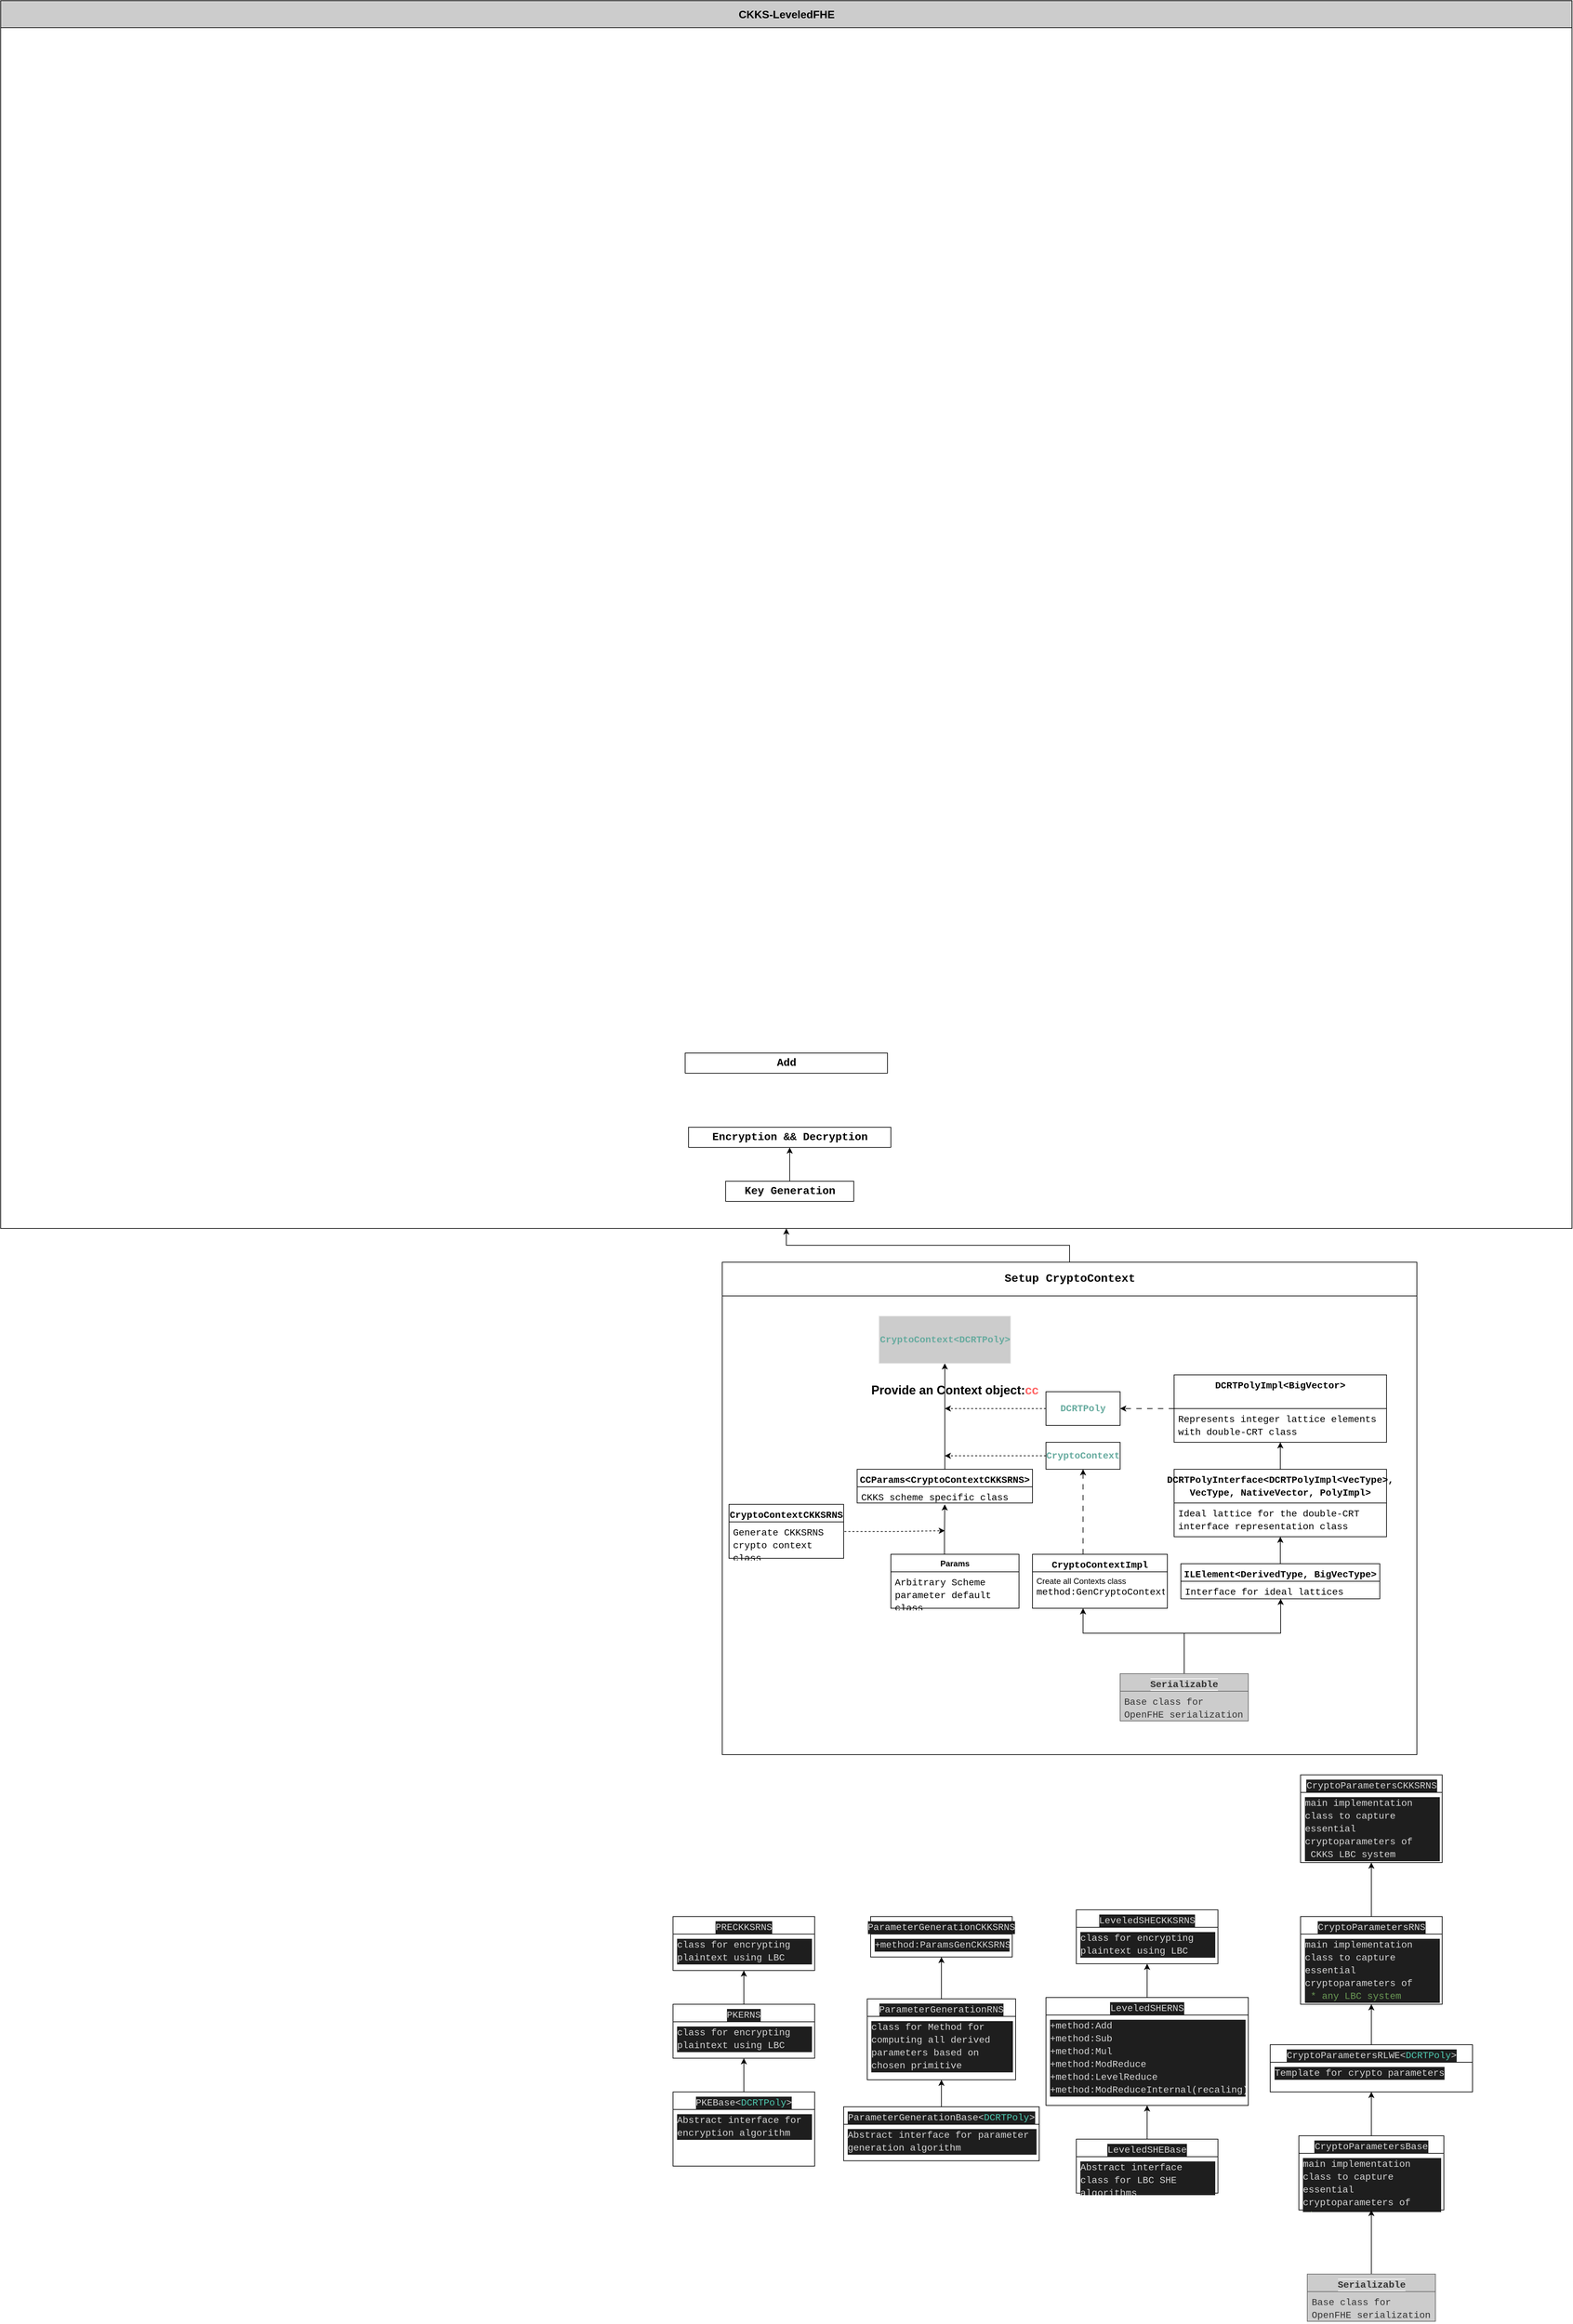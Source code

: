 <mxfile version="21.6.9" type="github">
  <diagram id="prtHgNgQTEPvFCAcTncT" name="Page-1">
    <mxGraphModel dx="2232" dy="2031" grid="1" gridSize="10" guides="1" tooltips="1" connect="1" arrows="1" fold="1" page="1" pageScale="1" pageWidth="827" pageHeight="1169" math="0" shadow="0">
      <root>
        <mxCell id="0" />
        <mxCell id="1" parent="0" />
        <mxCell id="dNxyNK7c78bLwvsdeMH5-11" value="&lt;font style=&quot;font-size: 16px;&quot;&gt;CKKS-LeveledFHE&lt;/font&gt;" style="swimlane;html=1;startSize=40;horizontal=1;containerType=tree;glass=0;fillColor=#CCCCCC;" parent="1" vertex="1">
          <mxGeometry x="-170" y="-1050" width="2330" height="1820" as="geometry">
            <mxRectangle x="40" y="80" width="90" height="30" as="alternateBounds" />
          </mxGeometry>
        </mxCell>
        <mxCell id="F4W6GdJIVFa8Bw8fIA7z-330" style="edgeStyle=orthogonalEdgeStyle;rounded=0;orthogonalLoop=1;jettySize=auto;html=1;" edge="1" parent="dNxyNK7c78bLwvsdeMH5-11" source="F4W6GdJIVFa8Bw8fIA7z-154" target="F4W6GdJIVFa8Bw8fIA7z-241">
          <mxGeometry relative="1" as="geometry" />
        </mxCell>
        <mxCell id="F4W6GdJIVFa8Bw8fIA7z-154" value="&lt;div style=&quot;font-family: Consolas, &amp;quot;Courier New&amp;quot;, monospace; line-height: 19px;&quot;&gt;&lt;div style=&quot;line-height: 19px;&quot;&gt;&lt;font style=&quot;font-size: 16px;&quot;&gt;Key Generation&lt;/font&gt;&lt;/div&gt;&lt;/div&gt;" style="swimlane;html=1;startSize=50;horizontal=1;containerType=tree;glass=0;align=center;verticalAlign=middle;" vertex="1" collapsed="1" parent="dNxyNK7c78bLwvsdeMH5-11">
          <mxGeometry x="1075" y="1750" width="190" height="30" as="geometry">
            <mxRectangle x="120" y="1010" width="1240" height="670" as="alternateBounds" />
          </mxGeometry>
        </mxCell>
        <mxCell id="F4W6GdJIVFa8Bw8fIA7z-186" value="&lt;div style=&quot;font-family: Consolas, &amp;quot;Courier New&amp;quot;, monospace; font-size: 14px; line-height: 19px;&quot;&gt;&lt;font color=&quot;#000000&quot;&gt;Key&lt;/font&gt;&lt;/div&gt;" style="swimlane;fontStyle=1;align=center;verticalAlign=top;childLayout=stackLayout;horizontal=1;startSize=26;horizontalStack=0;resizeParent=1;resizeParentMax=0;resizeLast=0;collapsible=1;marginBottom=0;whiteSpace=wrap;html=1;labelBorderColor=none;labelBackgroundColor=default;fillColor=none;fontColor=#333333;strokeColor=#666666;" vertex="1" parent="F4W6GdJIVFa8Bw8fIA7z-154">
          <mxGeometry x="450" y="364" width="190" height="70" as="geometry" />
        </mxCell>
        <mxCell id="F4W6GdJIVFa8Bw8fIA7z-187" value="&lt;div style=&quot;font-family: Consolas, &amp;quot;Courier New&amp;quot;, monospace; font-size: 14px; line-height: 19px;&quot;&gt;&lt;div style=&quot;line-height: 19px;&quot;&gt;&lt;font color=&quot;#000000&quot;&gt;Abstract interface class for &amp;nbsp;Keys&lt;/font&gt;&lt;/div&gt;&lt;/div&gt;" style="text;strokeColor=#666666;fillColor=none;align=left;verticalAlign=top;spacingLeft=4;spacingRight=4;overflow=hidden;rotatable=0;points=[[0,0.5],[1,0.5]];portConstraint=eastwest;whiteSpace=wrap;html=1;fontColor=#333333;" vertex="1" parent="F4W6GdJIVFa8Bw8fIA7z-186">
          <mxGeometry y="26" width="190" height="44" as="geometry" />
        </mxCell>
        <mxCell id="F4W6GdJIVFa8Bw8fIA7z-190" style="edgeStyle=orthogonalEdgeStyle;rounded=0;orthogonalLoop=1;jettySize=auto;html=1;entryX=0.5;entryY=1;entryDx=0;entryDy=0;" edge="1" parent="F4W6GdJIVFa8Bw8fIA7z-154" source="F4W6GdJIVFa8Bw8fIA7z-188" target="F4W6GdJIVFa8Bw8fIA7z-186">
          <mxGeometry relative="1" as="geometry">
            <Array as="points">
              <mxPoint x="875" y="514" />
              <mxPoint x="545" y="514" />
            </Array>
          </mxGeometry>
        </mxCell>
        <mxCell id="F4W6GdJIVFa8Bw8fIA7z-239" style="edgeStyle=orthogonalEdgeStyle;rounded=0;orthogonalLoop=1;jettySize=auto;html=1;exitX=0.5;exitY=0;exitDx=0;exitDy=0;entryX=0.498;entryY=0.982;entryDx=0;entryDy=0;entryPerimeter=0;" edge="1" parent="F4W6GdJIVFa8Bw8fIA7z-154" source="F4W6GdJIVFa8Bw8fIA7z-191" target="F4W6GdJIVFa8Bw8fIA7z-187">
          <mxGeometry relative="1" as="geometry">
            <Array as="points">
              <mxPoint x="415" y="514" />
              <mxPoint x="545" y="514" />
            </Array>
          </mxGeometry>
        </mxCell>
        <mxCell id="F4W6GdJIVFa8Bw8fIA7z-191" value="&lt;div style=&quot;font-family: Consolas, &amp;quot;Courier New&amp;quot;, monospace; font-size: 14px; line-height: 19px;&quot;&gt;&lt;div style=&quot;line-height: 19px;&quot;&gt;&lt;font style=&quot;&quot; color=&quot;#000000&quot;&gt;CryptoObject&lt;/font&gt;&lt;/div&gt;&lt;/div&gt;" style="swimlane;fontStyle=1;align=center;verticalAlign=top;childLayout=stackLayout;horizontal=1;startSize=26;horizontalStack=0;resizeParent=1;resizeParentMax=0;resizeLast=0;collapsible=1;marginBottom=0;whiteSpace=wrap;html=1;labelBorderColor=none;labelBackgroundColor=default;fillColor=none;fontColor=#333333;strokeColor=#666666;" vertex="1" parent="F4W6GdJIVFa8Bw8fIA7z-154">
          <mxGeometry x="324" y="529" width="190" height="120" as="geometry" />
        </mxCell>
        <mxCell id="F4W6GdJIVFa8Bw8fIA7z-192" value="&lt;div style=&quot;font-family: Consolas, &amp;quot;Courier New&amp;quot;, monospace; font-size: 14px; line-height: 19px;&quot;&gt;&lt;div style=&quot;line-height: 19px;&quot;&gt;&lt;font color=&quot;#000000&quot;&gt;A class to aid in referring to the crypto context that an object belongs to&lt;/font&gt;&lt;/div&gt;&lt;/div&gt;" style="text;strokeColor=#666666;fillColor=none;align=left;verticalAlign=top;spacingLeft=4;spacingRight=4;overflow=hidden;rotatable=0;points=[[0,0.5],[1,0.5]];portConstraint=eastwest;whiteSpace=wrap;html=1;fontColor=#333333;" vertex="1" parent="F4W6GdJIVFa8Bw8fIA7z-191">
          <mxGeometry y="26" width="190" height="94" as="geometry" />
        </mxCell>
        <mxCell id="F4W6GdJIVFa8Bw8fIA7z-201" style="edgeStyle=orthogonalEdgeStyle;rounded=0;orthogonalLoop=1;jettySize=auto;html=1;entryX=0.5;entryY=1;entryDx=0;entryDy=0;" edge="1" target="F4W6GdJIVFa8Bw8fIA7z-202" source="F4W6GdJIVFa8Bw8fIA7z-186" parent="F4W6GdJIVFa8Bw8fIA7z-154">
          <mxGeometry relative="1" as="geometry">
            <mxPoint x="765" y="304" as="sourcePoint" />
          </mxGeometry>
        </mxCell>
        <mxCell id="F4W6GdJIVFa8Bw8fIA7z-202" value="&lt;div style=&quot;font-family: Consolas, &amp;quot;Courier New&amp;quot;, monospace; font-size: 14px; line-height: 19px;&quot;&gt;&lt;div style=&quot;line-height: 19px;&quot;&gt;&lt;font color=&quot;#000000&quot;&gt;PublicKeyImpl&amp;lt;&lt;span style=&quot;font-weight: normal;&quot;&gt;Element&lt;/span&gt;&lt;span style=&quot;font-weight: normal;&quot;&gt;&amp;gt;&lt;/span&gt;&lt;/font&gt;&lt;/div&gt;&lt;/div&gt;" style="swimlane;fontStyle=1;align=center;verticalAlign=top;childLayout=stackLayout;horizontal=1;startSize=26;horizontalStack=0;resizeParent=1;resizeParentMax=0;resizeLast=0;collapsible=1;marginBottom=0;whiteSpace=wrap;html=1;labelBorderColor=none;labelBackgroundColor=default;fillColor=none;fontColor=#333333;strokeColor=#666666;" vertex="1" parent="F4W6GdJIVFa8Bw8fIA7z-154">
          <mxGeometry x="324" y="220" width="190" height="70" as="geometry" />
        </mxCell>
        <mxCell id="F4W6GdJIVFa8Bw8fIA7z-203" value="&lt;div style=&quot;font-family: Consolas, &amp;quot;Courier New&amp;quot;, monospace; font-size: 14px; line-height: 19px;&quot;&gt;&lt;div style=&quot;line-height: 19px;&quot;&gt;Class for puublic key&lt;br&gt;&lt;/div&gt;&lt;/div&gt;" style="text;strokeColor=#666666;fillColor=none;align=left;verticalAlign=top;spacingLeft=4;spacingRight=4;overflow=hidden;rotatable=0;points=[[0,0.5],[1,0.5]];portConstraint=eastwest;whiteSpace=wrap;html=1;fontColor=#333333;" vertex="1" parent="F4W6GdJIVFa8Bw8fIA7z-202">
          <mxGeometry y="26" width="190" height="44" as="geometry" />
        </mxCell>
        <mxCell id="F4W6GdJIVFa8Bw8fIA7z-204" style="edgeStyle=orthogonalEdgeStyle;rounded=0;orthogonalLoop=1;jettySize=auto;html=1;entryX=0.5;entryY=1;entryDx=0;entryDy=0;" edge="1" target="F4W6GdJIVFa8Bw8fIA7z-205" source="F4W6GdJIVFa8Bw8fIA7z-186" parent="F4W6GdJIVFa8Bw8fIA7z-154">
          <mxGeometry relative="1" as="geometry">
            <mxPoint x="795" y="278" as="sourcePoint" />
          </mxGeometry>
        </mxCell>
        <mxCell id="F4W6GdJIVFa8Bw8fIA7z-211" style="edgeStyle=orthogonalEdgeStyle;rounded=0;orthogonalLoop=1;jettySize=auto;html=1;exitX=0.5;exitY=0;exitDx=0;exitDy=0;dashed=1;dashPattern=8 8;" edge="1" parent="F4W6GdJIVFa8Bw8fIA7z-154" source="F4W6GdJIVFa8Bw8fIA7z-205">
          <mxGeometry relative="1" as="geometry">
            <mxPoint x="550" y="140" as="targetPoint" />
          </mxGeometry>
        </mxCell>
        <mxCell id="F4W6GdJIVFa8Bw8fIA7z-205" value="&lt;div style=&quot;font-family: Consolas, &amp;quot;Courier New&amp;quot;, monospace; font-size: 14px; line-height: 19px;&quot;&gt;&lt;div style=&quot;line-height: 19px;&quot;&gt;&lt;font color=&quot;#000000&quot;&gt;PrivateKeyImpl&lt;/font&gt;&amp;lt;&lt;span style=&quot;border-color: var(--border-color); color: rgb(0, 0, 0); font-weight: normal;&quot;&gt;Element&lt;/span&gt;&lt;span style=&quot;border-color: var(--border-color); color: rgb(0, 0, 0); font-weight: normal;&quot;&gt;&amp;gt;&lt;/span&gt;&lt;/div&gt;&lt;/div&gt;" style="swimlane;fontStyle=1;align=center;verticalAlign=top;childLayout=stackLayout;horizontal=1;startSize=26;horizontalStack=0;resizeParent=1;resizeParentMax=0;resizeLast=0;collapsible=1;marginBottom=0;whiteSpace=wrap;html=1;labelBorderColor=none;labelBackgroundColor=default;fillColor=none;fontColor=#333333;strokeColor=#666666;" vertex="1" parent="F4W6GdJIVFa8Bw8fIA7z-154">
          <mxGeometry x="600" y="220" width="190" height="70" as="geometry" />
        </mxCell>
        <mxCell id="F4W6GdJIVFa8Bw8fIA7z-206" value="&lt;div style=&quot;font-family: Consolas, &amp;quot;Courier New&amp;quot;, monospace; font-size: 14px; line-height: 19px;&quot;&gt;&lt;div style=&quot;line-height: 19px;&quot;&gt;&lt;div style=&quot;line-height: 19px;&quot;&gt;&lt;font color=&quot;#000000&quot;&gt;Class for private key&lt;/font&gt;&lt;/div&gt;&lt;/div&gt;&lt;/div&gt;" style="text;strokeColor=#666666;fillColor=none;align=left;verticalAlign=top;spacingLeft=4;spacingRight=4;overflow=hidden;rotatable=0;points=[[0,0.5],[1,0.5]];portConstraint=eastwest;whiteSpace=wrap;html=1;fontColor=#333333;" vertex="1" parent="F4W6GdJIVFa8Bw8fIA7z-205">
          <mxGeometry y="26" width="190" height="44" as="geometry" />
        </mxCell>
        <mxCell id="F4W6GdJIVFa8Bw8fIA7z-207" style="edgeStyle=orthogonalEdgeStyle;rounded=0;orthogonalLoop=1;jettySize=auto;html=1;entryX=0.5;entryY=1;entryDx=0;entryDy=0;dashed=1;dashPattern=8 8;" edge="1" target="F4W6GdJIVFa8Bw8fIA7z-208" source="F4W6GdJIVFa8Bw8fIA7z-202" parent="F4W6GdJIVFa8Bw8fIA7z-154">
          <mxGeometry relative="1" as="geometry">
            <mxPoint x="665" y="148" as="sourcePoint" />
            <Array as="points">
              <mxPoint x="419" y="180" />
              <mxPoint x="550" y="180" />
              <mxPoint x="550" y="140" />
            </Array>
          </mxGeometry>
        </mxCell>
        <mxCell id="F4W6GdJIVFa8Bw8fIA7z-208" value="&lt;div style=&quot;font-family: Consolas, &amp;quot;Courier New&amp;quot;, monospace; font-size: 14px; line-height: 19px;&quot;&gt;&lt;div style=&quot;line-height: 19px;&quot;&gt;&lt;font style=&quot;&quot; color=&quot;#000000&quot;&gt;KeyPair&amp;lt;DCRTPoly&amp;gt;&lt;/font&gt;&lt;/div&gt;&lt;/div&gt;" style="swimlane;fontStyle=1;align=center;verticalAlign=top;childLayout=stackLayout;horizontal=1;startSize=26;horizontalStack=0;resizeParent=1;resizeParentMax=0;resizeLast=0;collapsible=1;marginBottom=0;whiteSpace=wrap;html=1;labelBorderColor=none;labelBackgroundColor=default;fillColor=none;fontColor=#333333;strokeColor=#666666;" vertex="1" parent="F4W6GdJIVFa8Bw8fIA7z-154">
          <mxGeometry x="450" y="70" width="190" height="70" as="geometry" />
        </mxCell>
        <mxCell id="F4W6GdJIVFa8Bw8fIA7z-209" value="&lt;div style=&quot;font-family: Consolas, &amp;quot;Courier New&amp;quot;, monospace; font-size: 14px; line-height: 19px;&quot;&gt;&lt;div style=&quot;line-height: 19px;&quot;&gt;&lt;div style=&quot;line-height: 19px;&quot;&gt;&lt;font style=&quot;&quot; color=&quot;#000000&quot;&gt;The pair of publicKey &amp;amp;&amp;amp; secretKey class&lt;/font&gt;&lt;/div&gt;&lt;/div&gt;&lt;/div&gt;" style="text;strokeColor=#666666;fillColor=none;align=left;verticalAlign=top;spacingLeft=4;spacingRight=4;overflow=hidden;rotatable=0;points=[[0,0.5],[1,0.5]];portConstraint=eastwest;whiteSpace=wrap;html=1;fontColor=#333333;" vertex="1" parent="F4W6GdJIVFa8Bw8fIA7z-208">
          <mxGeometry y="26" width="190" height="44" as="geometry" />
        </mxCell>
        <mxCell id="F4W6GdJIVFa8Bw8fIA7z-215" value="" style="edgeStyle=orthogonalEdgeStyle;rounded=0;orthogonalLoop=1;jettySize=auto;html=1;exitX=0.5;exitY=0;exitDx=0;exitDy=0;" edge="1" source="F4W6GdJIVFa8Bw8fIA7z-188" target="F4W6GdJIVFa8Bw8fIA7z-216" parent="F4W6GdJIVFa8Bw8fIA7z-154">
          <mxGeometry relative="1" as="geometry">
            <Array as="points">
              <mxPoint x="875" y="514" />
              <mxPoint x="1120" y="514" />
            </Array>
          </mxGeometry>
        </mxCell>
        <mxCell id="F4W6GdJIVFa8Bw8fIA7z-223" value="" style="edgeStyle=orthogonalEdgeStyle;rounded=0;orthogonalLoop=1;jettySize=auto;html=1;" edge="1" source="F4W6GdJIVFa8Bw8fIA7z-188" target="F4W6GdJIVFa8Bw8fIA7z-224" parent="F4W6GdJIVFa8Bw8fIA7z-154">
          <mxGeometry relative="1" as="geometry" />
        </mxCell>
        <mxCell id="F4W6GdJIVFa8Bw8fIA7z-224" value="&lt;div style=&quot;font-family: Consolas, &amp;quot;Courier New&amp;quot;, monospace; font-size: 14px; line-height: 19px;&quot;&gt;BinFHEContext&lt;br&gt;&lt;/div&gt;" style="swimlane;fontStyle=1;align=center;verticalAlign=top;childLayout=stackLayout;horizontal=1;startSize=26;horizontalStack=0;resizeParent=1;resizeParentMax=0;resizeLast=0;collapsible=1;marginBottom=0;whiteSpace=wrap;html=1;labelBorderColor=none;labelBackgroundColor=default;fillColor=none;fontColor=#333333;strokeColor=#666666;" vertex="1" parent="F4W6GdJIVFa8Bw8fIA7z-154">
          <mxGeometry x="780.0" y="70" width="190" height="70" as="geometry" />
        </mxCell>
        <mxCell id="F4W6GdJIVFa8Bw8fIA7z-225" value="&lt;div style=&quot;font-family: Consolas, &amp;quot;Courier New&amp;quot;, monospace; font-size: 14px; line-height: 19px;&quot;&gt;+method(LWEPrivateKey)&lt;/div&gt;&lt;div style=&quot;font-family: Consolas, &amp;quot;Courier New&amp;quot;, monospace; font-size: 14px; line-height: 19px;&quot;&gt;&lt;span style=&quot;background-color: initial;&quot;&gt;:KeyGen()&lt;/span&gt;&lt;/div&gt;" style="text;strokeColor=#666666;fillColor=none;align=left;verticalAlign=top;spacingLeft=4;spacingRight=4;overflow=hidden;rotatable=0;points=[[0,0.5],[1,0.5]];portConstraint=eastwest;whiteSpace=wrap;html=1;fontColor=#333333;" vertex="1" parent="F4W6GdJIVFa8Bw8fIA7z-224">
          <mxGeometry y="26" width="190" height="44" as="geometry" />
        </mxCell>
        <mxCell id="F4W6GdJIVFa8Bw8fIA7z-216" value="&lt;div style=&quot;font-family: Consolas, &amp;quot;Courier New&amp;quot;, monospace; font-size: 14px; line-height: 19px;&quot;&gt;&lt;div style=&quot;line-height: 19px;&quot;&gt;&lt;font style=&quot;&quot; color=&quot;#000000&quot;&gt;LWEPrivateKeyImpl&lt;/font&gt;&lt;/div&gt;&lt;/div&gt;" style="swimlane;fontStyle=1;align=center;verticalAlign=top;childLayout=stackLayout;horizontal=1;startSize=26;horizontalStack=0;resizeParent=1;resizeParentMax=0;resizeLast=0;collapsible=1;marginBottom=0;whiteSpace=wrap;html=1;labelBorderColor=none;labelBackgroundColor=default;fillColor=none;fontColor=#333333;strokeColor=#666666;" vertex="1" parent="F4W6GdJIVFa8Bw8fIA7z-154">
          <mxGeometry x="1030.0" y="70" width="190" height="70" as="geometry" />
        </mxCell>
        <mxCell id="F4W6GdJIVFa8Bw8fIA7z-217" value="&lt;div style=&quot;font-family: Consolas, &amp;quot;Courier New&amp;quot;, monospace; font-size: 14px; line-height: 19px;&quot;&gt;&lt;div style=&quot;line-height: 19px;&quot;&gt;&lt;font color=&quot;#000000&quot;&gt;Class that stores the LWE scheme secret key&lt;/font&gt;&lt;/div&gt;&lt;/div&gt;" style="text;strokeColor=#666666;fillColor=none;align=left;verticalAlign=top;spacingLeft=4;spacingRight=4;overflow=hidden;rotatable=0;points=[[0,0.5],[1,0.5]];portConstraint=eastwest;whiteSpace=wrap;html=1;fontColor=#333333;" vertex="1" parent="F4W6GdJIVFa8Bw8fIA7z-216">
          <mxGeometry y="26" width="190" height="44" as="geometry" />
        </mxCell>
        <mxCell id="F4W6GdJIVFa8Bw8fIA7z-227" style="edgeStyle=orthogonalEdgeStyle;rounded=0;orthogonalLoop=1;jettySize=auto;html=1;exitX=0;exitY=0.5;exitDx=0;exitDy=0;entryX=1;entryY=0.5;entryDx=0;entryDy=0;dashed=1;dashPattern=1 4;" edge="1" parent="F4W6GdJIVFa8Bw8fIA7z-154" source="F4W6GdJIVFa8Bw8fIA7z-217" target="F4W6GdJIVFa8Bw8fIA7z-225">
          <mxGeometry relative="1" as="geometry" />
        </mxCell>
        <mxCell id="F4W6GdJIVFa8Bw8fIA7z-228" style="edgeStyle=orthogonalEdgeStyle;rounded=0;orthogonalLoop=1;jettySize=auto;html=1;exitX=0;exitY=0.5;exitDx=0;exitDy=0;entryX=1;entryY=0.5;entryDx=0;entryDy=0;dashed=1;dashPattern=1 4;" edge="1" parent="F4W6GdJIVFa8Bw8fIA7z-154" source="F4W6GdJIVFa8Bw8fIA7z-225" target="F4W6GdJIVFa8Bw8fIA7z-209">
          <mxGeometry relative="1" as="geometry" />
        </mxCell>
        <mxCell id="F4W6GdJIVFa8Bw8fIA7z-188" value="&lt;div style=&quot;font-family: Consolas, &amp;quot;Courier New&amp;quot;, monospace; font-size: 14px; line-height: 19px;&quot;&gt;Serializable&lt;/div&gt;" style="swimlane;fontStyle=1;align=center;verticalAlign=top;childLayout=stackLayout;horizontal=1;startSize=26;horizontalStack=0;resizeParent=1;resizeParentMax=0;resizeLast=0;collapsible=1;marginBottom=0;whiteSpace=wrap;html=1;labelBorderColor=none;labelBackgroundColor=default;fillColor=none;fontColor=#333333;strokeColor=#666666;" vertex="1" parent="F4W6GdJIVFa8Bw8fIA7z-154">
          <mxGeometry x="780" y="554" width="190" height="70" as="geometry" />
        </mxCell>
        <mxCell id="F4W6GdJIVFa8Bw8fIA7z-189" value="&lt;div style=&quot;font-family: Consolas, &amp;quot;Courier New&amp;quot;, monospace; font-size: 14px; line-height: 19px;&quot;&gt;Base class for OpenFHE serialization&lt;/div&gt;" style="text;strokeColor=#666666;fillColor=none;align=left;verticalAlign=top;spacingLeft=4;spacingRight=4;overflow=hidden;rotatable=0;points=[[0,0.5],[1,0.5]];portConstraint=eastwest;whiteSpace=wrap;html=1;fontColor=#333333;" vertex="1" parent="F4W6GdJIVFa8Bw8fIA7z-188">
          <mxGeometry y="26" width="190" height="44" as="geometry" />
        </mxCell>
        <mxCell id="F4W6GdJIVFa8Bw8fIA7z-234" value="&lt;p style=&quot;margin:0px;margin-top:4px;text-align:center;text-decoration:underline;&quot;&gt;&lt;b&gt;&lt;font color=&quot;#67ab9f&quot;&gt;Object:cc&lt;/font&gt;&lt;/b&gt;&lt;/p&gt;&lt;hr&gt;&lt;div style=&quot;font-family: Consolas, &amp;quot;Courier New&amp;quot;, monospace; font-size: 14px; line-height: 19px;&quot;&gt;&lt;font color=&quot;#67ab9f&quot;&gt;cc.EvalMultKeyGen(keyPair.secretKey)&lt;/font&gt;&lt;/div&gt;&lt;div style=&quot;font-family: Consolas, &amp;quot;Courier New&amp;quot;, monospace; font-size: 14px; line-height: 19px;&quot;&gt;&lt;font color=&quot;#67ab9f&quot;&gt;cc.EvalAtIndexKeyGen(keyPair.secretKey, indexList)&lt;/font&gt;&lt;/div&gt;" style="verticalAlign=top;align=left;overflow=fill;fontSize=12;fontFamily=Helvetica;html=1;whiteSpace=wrap;rounded=1;fillColor=#E6E6E6;" vertex="1" parent="F4W6GdJIVFa8Bw8fIA7z-154">
          <mxGeometry x="20" y="74" width="373.5" height="90" as="geometry" />
        </mxCell>
        <mxCell id="F4W6GdJIVFa8Bw8fIA7z-235" style="edgeStyle=orthogonalEdgeStyle;rounded=0;orthogonalLoop=1;jettySize=auto;html=1;exitX=0;exitY=0.5;exitDx=0;exitDy=0;entryX=1;entryY=0.5;entryDx=0;entryDy=0;dashed=1;dashPattern=1 2;" edge="1" parent="F4W6GdJIVFa8Bw8fIA7z-154" source="F4W6GdJIVFa8Bw8fIA7z-209" target="F4W6GdJIVFa8Bw8fIA7z-234">
          <mxGeometry relative="1" as="geometry">
            <mxPoint x="410.0" y="118.5" as="targetPoint" />
          </mxGeometry>
        </mxCell>
        <mxCell id="F4W6GdJIVFa8Bw8fIA7z-241" value="&lt;div style=&quot;font-family: Consolas, &amp;quot;Courier New&amp;quot;, monospace; line-height: 19px;&quot;&gt;&lt;div style=&quot;line-height: 19px;&quot;&gt;&lt;span style=&quot;font-size: 16px;&quot;&gt;Encryption &amp;amp;&amp;amp; Decryption&lt;/span&gt;&lt;/div&gt;&lt;/div&gt;" style="swimlane;html=1;startSize=50;horizontal=1;containerType=tree;glass=0;align=center;verticalAlign=middle;" vertex="1" collapsed="1" parent="dNxyNK7c78bLwvsdeMH5-11">
          <mxGeometry x="1020" y="1670" width="300" height="30" as="geometry">
            <mxRectangle x="530" y="1260" width="1230" height="280" as="alternateBounds" />
          </mxGeometry>
        </mxCell>
        <mxCell id="F4W6GdJIVFa8Bw8fIA7z-264" style="edgeStyle=orthogonalEdgeStyle;rounded=0;orthogonalLoop=1;jettySize=auto;html=1;exitX=0;exitY=0.5;exitDx=0;exitDy=0;entryX=1;entryY=0.5;entryDx=0;entryDy=0;dashed=1;dashPattern=1 4;" edge="1" parent="F4W6GdJIVFa8Bw8fIA7z-241" source="F4W6GdJIVFa8Bw8fIA7z-263">
          <mxGeometry relative="1" as="geometry">
            <mxPoint x="970.0" y="118.0" as="targetPoint" />
          </mxGeometry>
        </mxCell>
        <mxCell id="F4W6GdJIVFa8Bw8fIA7z-364" style="edgeStyle=orthogonalEdgeStyle;rounded=0;orthogonalLoop=1;jettySize=auto;html=1;entryX=1.002;entryY=0.301;entryDx=0;entryDy=0;entryPerimeter=0;dashed=1;dashPattern=1 2;" edge="1" parent="F4W6GdJIVFa8Bw8fIA7z-241" source="F4W6GdJIVFa8Bw8fIA7z-273" target="F4W6GdJIVFa8Bw8fIA7z-324">
          <mxGeometry relative="1" as="geometry" />
        </mxCell>
        <mxCell id="F4W6GdJIVFa8Bw8fIA7z-273" value="&lt;div style=&quot;font-family: Consolas, &amp;quot;Courier New&amp;quot;, monospace; font-size: 14px; line-height: 19px;&quot;&gt;&lt;div style=&quot;line-height: 19px;&quot;&gt;&lt;font color=&quot;#000000&quot;&gt;PlaintextImpl&amp;lt;&lt;span style=&quot;font-weight: normal;&quot;&gt;Element&lt;/span&gt;&lt;span style=&quot;font-weight: normal;&quot;&gt;&amp;gt;&lt;/span&gt;&lt;/font&gt;&lt;/div&gt;&lt;/div&gt;" style="swimlane;fontStyle=1;align=center;verticalAlign=top;childLayout=stackLayout;horizontal=1;startSize=26;horizontalStack=0;resizeParent=1;resizeParentMax=0;resizeLast=0;collapsible=1;marginBottom=0;whiteSpace=wrap;html=1;labelBorderColor=none;labelBackgroundColor=default;fillColor=none;fontColor=#333333;strokeColor=#666666;" vertex="1" parent="F4W6GdJIVFa8Bw8fIA7z-241">
          <mxGeometry x="930" y="80" width="260" height="110" as="geometry" />
        </mxCell>
        <mxCell id="F4W6GdJIVFa8Bw8fIA7z-274" value="&lt;div style=&quot;font-family: Consolas, &amp;quot;Courier New&amp;quot;, monospace; font-size: 14px; line-height: 19px;&quot;&gt;&lt;div style=&quot;line-height: 19px;&quot;&gt;&lt;div style=&quot;line-height: 19px;&quot;&gt;&lt;span style=&quot;background-color: initial; color: rgb(0, 0, 0);&quot;&gt;+object:Plaintext,PlaintextDec1&lt;/span&gt;&lt;br&gt;&lt;/div&gt;&lt;div style=&quot;line-height: 19px;&quot;&gt;&lt;div&gt;&lt;br&gt;&lt;/div&gt;&lt;/div&gt;&lt;/div&gt;&lt;/div&gt;" style="text;strokeColor=#666666;fillColor=none;align=left;verticalAlign=top;spacingLeft=4;spacingRight=4;overflow=hidden;rotatable=0;points=[[0,0.5],[1,0.5]];portConstraint=eastwest;whiteSpace=wrap;html=1;fontColor=#333333;" vertex="1" parent="F4W6GdJIVFa8Bw8fIA7z-273">
          <mxGeometry y="26" width="260" height="34" as="geometry" />
        </mxCell>
        <mxCell id="F4W6GdJIVFa8Bw8fIA7z-355" value="&lt;font style=&quot;font-size: 14px;&quot; face=&quot;Consolas, Courier New, monospace&quot;&gt;represents plaintext in the OpenFHE library class&lt;/font&gt;" style="text;strokeColor=none;fillColor=none;align=left;verticalAlign=top;spacingLeft=4;spacingRight=4;overflow=hidden;rotatable=0;points=[[0,0.5],[1,0.5]];portConstraint=eastwest;whiteSpace=wrap;html=1;" vertex="1" parent="F4W6GdJIVFa8Bw8fIA7z-273">
          <mxGeometry y="60" width="260" height="50" as="geometry" />
        </mxCell>
        <mxCell id="F4W6GdJIVFa8Bw8fIA7z-367" style="edgeStyle=orthogonalEdgeStyle;rounded=0;orthogonalLoop=1;jettySize=auto;html=1;entryX=1;entryY=0.5;entryDx=0;entryDy=0;dashed=1;dashPattern=1 2;" edge="1" parent="F4W6GdJIVFa8Bw8fIA7z-241" source="F4W6GdJIVFa8Bw8fIA7z-323" target="F4W6GdJIVFa8Bw8fIA7z-366">
          <mxGeometry relative="1" as="geometry" />
        </mxCell>
        <mxCell id="F4W6GdJIVFa8Bw8fIA7z-323" value="&lt;div style=&quot;font-family: Consolas, &amp;quot;Courier New&amp;quot;, monospace; font-size: 14px; line-height: 19px;&quot;&gt;&lt;div style=&quot;line-height: 19px;&quot;&gt;&lt;div style=&quot;line-height: 19px;&quot;&gt;&lt;font style=&quot;&quot; color=&quot;#000000&quot;&gt;CryptoContextImpl&lt;/font&gt;&lt;/div&gt;&lt;/div&gt;&lt;/div&gt;" style="swimlane;fontStyle=1;align=center;verticalAlign=top;childLayout=stackLayout;horizontal=1;startSize=26;horizontalStack=0;resizeParent=1;resizeParentMax=0;resizeLast=0;collapsible=1;marginBottom=0;whiteSpace=wrap;html=1;labelBorderColor=none;labelBackgroundColor=default;fillColor=none;fontColor=#333333;strokeColor=#666666;" vertex="1" parent="F4W6GdJIVFa8Bw8fIA7z-241">
          <mxGeometry x="540" y="80" width="340" height="120" as="geometry" />
        </mxCell>
        <mxCell id="F4W6GdJIVFa8Bw8fIA7z-324" value="&lt;div style=&quot;font-family: Consolas, &amp;quot;Courier New&amp;quot;, monospace; font-size: 14px; line-height: 19px;&quot;&gt;&lt;div style=&quot;line-height: 19px;&quot;&gt;&lt;div style=&quot;line-height: 19px;&quot;&gt;&lt;font style=&quot;&quot; color=&quot;#000000&quot;&gt;+method(Plaintext):MakeCKKSPackedPlaintext&lt;br&gt;&lt;/font&gt;&lt;/div&gt;&lt;div style=&quot;line-height: 19px;&quot;&gt;&lt;font color=&quot;#000000&quot;&gt;+method(DecryptResult):Decrypt&lt;/font&gt;&lt;/div&gt;&lt;div style=&quot;line-height: 19px;&quot;&gt;&lt;font color=&quot;#000000&quot;&gt;+method(DecryptResult):Encrypt&lt;br&gt;&lt;/font&gt;&lt;/div&gt;&lt;div style=&quot;line-height: 19px;&quot;&gt;&lt;font style=&quot;&quot; color=&quot;#000000&quot;&gt;+method(DecryptResult):LevelReduce&lt;/font&gt;&lt;br&gt;&lt;/div&gt;&lt;/div&gt;&lt;/div&gt;" style="text;strokeColor=#666666;fillColor=none;align=left;verticalAlign=top;spacingLeft=4;spacingRight=4;overflow=hidden;rotatable=0;points=[[0,0.5],[1,0.5]];portConstraint=eastwest;whiteSpace=wrap;html=1;fontColor=#333333;" vertex="1" parent="F4W6GdJIVFa8Bw8fIA7z-323">
          <mxGeometry y="26" width="340" height="94" as="geometry" />
        </mxCell>
        <mxCell id="F4W6GdJIVFa8Bw8fIA7z-366" value="&lt;p style=&quot;margin:0px;margin-top:4px;text-align:center;text-decoration:underline;&quot;&gt;&lt;b&gt;&lt;font color=&quot;#67ab9f&quot;&gt;Object:cc&lt;/font&gt;&lt;/b&gt;&lt;/p&gt;&lt;hr&gt;&lt;div style=&quot;font-family: Consolas, &amp;quot;Courier New&amp;quot;, monospace; font-size: 14px; line-height: 19px;&quot;&gt;&lt;div style=&quot;line-height: 19px;&quot;&gt;&lt;font color=&quot;#67ab9f&quot;&gt;slot=cc-&amp;gt;GetEncodingParams()-&amp;gt;GetBatchSize()&lt;/font&gt;&lt;/div&gt;&lt;div style=&quot;line-height: 19px;&quot;&gt;&lt;div style=&quot;line-height: 19px;&quot;&gt;&lt;font color=&quot;#67ab9f&quot;&gt;plaintext = cc-&amp;gt;MakeCKKSPackedPlaintext(vectorOfInts)&lt;/font&gt;&lt;/div&gt;&lt;div style=&quot;line-height: 19px;&quot;&gt;&lt;div style=&quot;line-height: 19px;&quot;&gt;&lt;font color=&quot;#67ab9f&quot;&gt;ciphertext = cc-&amp;gt;Encrypt(keyPair.publicKey, plaintext)&lt;/font&gt;&lt;/div&gt;&lt;div style=&quot;line-height: 19px;&quot;&gt;&lt;div style=&quot;line-height: 19px;&quot;&gt;&lt;font color=&quot;#67ab9f&quot;&gt;ciphertext1 = cc-&amp;gt;LevelReduce(ciphertext1, nullptr, 1)&lt;/font&gt;&lt;/div&gt;&lt;/div&gt;&lt;/div&gt;&lt;/div&gt;&lt;div style=&quot;line-height: 19px;&quot;&gt;&lt;div style=&quot;line-height: 19px;&quot;&gt;&lt;font color=&quot;#67ab9f&quot;&gt;cc-&amp;gt;Decrypt(keyPair.secretKey, ciphertext1, &amp;amp;plaintextDec1)&lt;/font&gt;&lt;/div&gt;&lt;/div&gt;&lt;/div&gt;" style="verticalAlign=top;align=left;overflow=fill;fontSize=12;fontFamily=Helvetica;html=1;whiteSpace=wrap;rounded=1;fillColor=#E6E6E6;" vertex="1" parent="F4W6GdJIVFa8Bw8fIA7z-241">
          <mxGeometry x="30" y="69.88" width="460" height="140.25" as="geometry" />
        </mxCell>
        <mxCell id="F4W6GdJIVFa8Bw8fIA7z-426" value="&lt;div style=&quot;font-family: Consolas, &amp;quot;Courier New&amp;quot;, monospace; line-height: 19px;&quot;&gt;&lt;div style=&quot;line-height: 19px;&quot;&gt;&lt;span style=&quot;font-size: 16px;&quot;&gt;Add&lt;/span&gt;&lt;/div&gt;&lt;/div&gt;" style="swimlane;html=1;startSize=50;horizontal=1;containerType=tree;glass=0;align=center;verticalAlign=middle;" vertex="1" collapsed="1" parent="dNxyNK7c78bLwvsdeMH5-11">
          <mxGeometry x="1015" y="1560" width="300" height="30" as="geometry">
            <mxRectangle x="500" y="1270" width="1330" height="230" as="alternateBounds" />
          </mxGeometry>
        </mxCell>
        <mxCell id="F4W6GdJIVFa8Bw8fIA7z-427" style="edgeStyle=orthogonalEdgeStyle;rounded=0;orthogonalLoop=1;jettySize=auto;html=1;exitX=0;exitY=0.5;exitDx=0;exitDy=0;entryX=1;entryY=0.5;entryDx=0;entryDy=0;dashed=1;dashPattern=1 4;" edge="1" parent="F4W6GdJIVFa8Bw8fIA7z-426">
          <mxGeometry relative="1" as="geometry">
            <mxPoint x="970.0" y="118.0" as="targetPoint" />
          </mxGeometry>
        </mxCell>
        <mxCell id="F4W6GdJIVFa8Bw8fIA7z-428" style="edgeStyle=orthogonalEdgeStyle;rounded=0;orthogonalLoop=1;jettySize=auto;html=1;entryX=1.002;entryY=0.301;entryDx=0;entryDy=0;entryPerimeter=0;dashed=1;dashPattern=1 2;" edge="1" parent="F4W6GdJIVFa8Bw8fIA7z-426" source="F4W6GdJIVFa8Bw8fIA7z-429" target="F4W6GdJIVFa8Bw8fIA7z-434">
          <mxGeometry relative="1" as="geometry" />
        </mxCell>
        <mxCell id="F4W6GdJIVFa8Bw8fIA7z-429" value="&lt;div style=&quot;font-family: Consolas, &amp;quot;Courier New&amp;quot;, monospace; font-size: 14px; line-height: 19px;&quot;&gt;&lt;div style=&quot;line-height: 19px;&quot;&gt;&lt;font color=&quot;#000000&quot;&gt;PlaintextImpl&amp;lt;&lt;span style=&quot;font-weight: normal;&quot;&gt;Element&lt;/span&gt;&lt;span style=&quot;font-weight: normal;&quot;&gt;&amp;gt;&lt;/span&gt;&lt;/font&gt;&lt;/div&gt;&lt;/div&gt;" style="swimlane;fontStyle=1;align=center;verticalAlign=top;childLayout=stackLayout;horizontal=1;startSize=26;horizontalStack=0;resizeParent=1;resizeParentMax=0;resizeLast=0;collapsible=1;marginBottom=0;whiteSpace=wrap;html=1;labelBorderColor=none;labelBackgroundColor=default;fillColor=none;fontColor=#333333;strokeColor=#666666;" vertex="1" parent="F4W6GdJIVFa8Bw8fIA7z-426">
          <mxGeometry x="1052" y="79.94" width="260" height="110" as="geometry" />
        </mxCell>
        <mxCell id="F4W6GdJIVFa8Bw8fIA7z-430" value="&lt;div style=&quot;font-family: Consolas, &amp;quot;Courier New&amp;quot;, monospace; font-size: 14px; line-height: 19px;&quot;&gt;&lt;div style=&quot;line-height: 19px;&quot;&gt;&lt;div style=&quot;line-height: 19px;&quot;&gt;&lt;span style=&quot;background-color: initial; color: rgb(0, 0, 0);&quot;&gt;+object:Plaintext&lt;/span&gt;&lt;/div&gt;&lt;/div&gt;&lt;/div&gt;" style="text;strokeColor=#666666;fillColor=none;align=left;verticalAlign=top;spacingLeft=4;spacingRight=4;overflow=hidden;rotatable=0;points=[[0,0.5],[1,0.5]];portConstraint=eastwest;whiteSpace=wrap;html=1;fontColor=#333333;" vertex="1" parent="F4W6GdJIVFa8Bw8fIA7z-429">
          <mxGeometry y="26" width="260" height="34" as="geometry" />
        </mxCell>
        <mxCell id="F4W6GdJIVFa8Bw8fIA7z-431" value="&lt;font style=&quot;font-size: 14px;&quot; face=&quot;Consolas, Courier New, monospace&quot;&gt;represents plaintext in the OpenFHE library class&lt;/font&gt;" style="text;strokeColor=none;fillColor=none;align=left;verticalAlign=top;spacingLeft=4;spacingRight=4;overflow=hidden;rotatable=0;points=[[0,0.5],[1,0.5]];portConstraint=eastwest;whiteSpace=wrap;html=1;" vertex="1" parent="F4W6GdJIVFa8Bw8fIA7z-429">
          <mxGeometry y="60" width="260" height="50" as="geometry" />
        </mxCell>
        <mxCell id="F4W6GdJIVFa8Bw8fIA7z-432" style="edgeStyle=orthogonalEdgeStyle;rounded=0;orthogonalLoop=1;jettySize=auto;html=1;entryX=1;entryY=0.5;entryDx=0;entryDy=0;dashed=1;dashPattern=1 2;" edge="1" parent="F4W6GdJIVFa8Bw8fIA7z-426" source="F4W6GdJIVFa8Bw8fIA7z-433" target="F4W6GdJIVFa8Bw8fIA7z-435">
          <mxGeometry relative="1" as="geometry" />
        </mxCell>
        <mxCell id="F4W6GdJIVFa8Bw8fIA7z-433" value="&lt;div style=&quot;font-family: Consolas, &amp;quot;Courier New&amp;quot;, monospace; font-size: 14px; line-height: 19px;&quot;&gt;&lt;div style=&quot;line-height: 19px;&quot;&gt;&lt;div style=&quot;line-height: 19px;&quot;&gt;&lt;font style=&quot;&quot; color=&quot;#000000&quot;&gt;CryptoContextImpl&lt;/font&gt;&lt;/div&gt;&lt;/div&gt;&lt;/div&gt;" style="swimlane;fontStyle=1;align=center;verticalAlign=top;childLayout=stackLayout;horizontal=1;startSize=26;horizontalStack=0;resizeParent=1;resizeParentMax=0;resizeLast=0;collapsible=1;marginBottom=0;whiteSpace=wrap;html=1;labelBorderColor=none;labelBackgroundColor=default;fillColor=none;fontColor=#333333;strokeColor=#666666;" vertex="1" parent="F4W6GdJIVFa8Bw8fIA7z-426">
          <mxGeometry x="662" y="79.94" width="340" height="120" as="geometry" />
        </mxCell>
        <mxCell id="F4W6GdJIVFa8Bw8fIA7z-434" value="&lt;div style=&quot;font-family: Consolas, &amp;quot;Courier New&amp;quot;, monospace; font-size: 14px; line-height: 19px;&quot;&gt;&lt;div style=&quot;line-height: 19px;&quot;&gt;&lt;div style=&quot;line-height: 19px;&quot;&gt;&lt;font style=&quot;&quot; color=&quot;#000000&quot;&gt;+method(Plaintext):MakeCKKSPackedPlaintext&lt;/font&gt;&lt;/div&gt;&lt;div style=&quot;line-height: 19px;&quot;&gt;&lt;font color=&quot;#000000&quot;&gt;+method(DecryptResult):Encrypt&lt;br&gt;&lt;/font&gt;&lt;/div&gt;&lt;div style=&quot;line-height: 19px;&quot;&gt;&lt;font style=&quot;&quot; color=&quot;#000000&quot;&gt;+method(DecryptResult):EvalAdd&lt;/font&gt;&lt;br&gt;&lt;/div&gt;&lt;div style=&quot;line-height: 19px;&quot;&gt;+method(DecryptResult):EvalAddInPlace&lt;font style=&quot;&quot; color=&quot;#000000&quot;&gt;&lt;br&gt;&lt;/font&gt;&lt;/div&gt;&lt;/div&gt;&lt;/div&gt;" style="text;strokeColor=#666666;fillColor=none;align=left;verticalAlign=top;spacingLeft=4;spacingRight=4;overflow=hidden;rotatable=0;points=[[0,0.5],[1,0.5]];portConstraint=eastwest;whiteSpace=wrap;html=1;fontColor=#333333;" vertex="1" parent="F4W6GdJIVFa8Bw8fIA7z-433">
          <mxGeometry y="26" width="340" height="94" as="geometry" />
        </mxCell>
        <mxCell id="F4W6GdJIVFa8Bw8fIA7z-435" value="&lt;p style=&quot;margin:0px;margin-top:4px;text-align:center;text-decoration:underline;&quot;&gt;&lt;b&gt;&lt;font color=&quot;#67ab9f&quot;&gt;Object:cc&lt;/font&gt;&lt;/b&gt;&lt;/p&gt;&lt;hr&gt;&lt;div style=&quot;font-family: Consolas, &amp;quot;Courier New&amp;quot;, monospace; font-size: 14px; line-height: 19px;&quot;&gt;&lt;div style=&quot;line-height: 19px;&quot;&gt;&lt;font color=&quot;#67ab9f&quot;&gt;slot=cc-&amp;gt;GetEncodingParams()-&amp;gt;GetBatchSize()&lt;/font&gt;&lt;/div&gt;&lt;div style=&quot;line-height: 19px;&quot;&gt;&lt;font color=&quot;#67ab9f&quot;&gt;plaintext1 = cc-&amp;gt;MakeCKKSPackedPlaintext(vectorOfInts1);&lt;/font&gt;&lt;/div&gt;&lt;div style=&quot;line-height: 19px;&quot;&gt;&lt;div style=&quot;line-height: 19px;&quot;&gt;&lt;div style=&quot;line-height: 19px;&quot;&gt;&lt;div style=&quot;&quot;&gt;&lt;font color=&quot;#67ab9f&quot;&gt;plaintext2 = cc-&amp;gt;MakeCKKSPackedPlaintext(vectorOfInts2);&lt;/font&gt;&lt;/div&gt;&lt;div style=&quot;&quot;&gt;&lt;font color=&quot;#67ab9f&quot;&gt;ciphertext1 = cc-&amp;gt;Encrypt(keyPair.publicKey, plaintext1);&lt;/font&gt;&lt;/div&gt;&lt;div style=&quot;&quot;&gt;&lt;font color=&quot;#67ab9f&quot;&gt;ciphertext2 = cc-&amp;gt;Encrypt(keyPair.publicKey, plaintext2);&lt;/font&gt;&lt;/div&gt;&lt;div style=&quot;&quot;&gt;&lt;div style=&quot;line-height: 19px;&quot;&gt;&lt;font style=&quot;&quot; color=&quot;#67ab9f&quot;&gt;ciphertextAdd = cc-&amp;gt;EvalAdd(ciphertext1, ciphertext2)&lt;/font&gt;&lt;/div&gt;&lt;/div&gt;&lt;/div&gt;&lt;/div&gt;&lt;/div&gt;&lt;/div&gt;" style="verticalAlign=top;align=left;overflow=fill;fontSize=12;fontFamily=Helvetica;html=1;whiteSpace=wrap;rounded=1;fillColor=#E6E6E6;" vertex="1" parent="F4W6GdJIVFa8Bw8fIA7z-426">
          <mxGeometry x="30" y="59.88" width="580" height="160.12" as="geometry" />
        </mxCell>
        <mxCell id="F4W6GdJIVFa8Bw8fIA7z-11" style="edgeStyle=orthogonalEdgeStyle;rounded=0;orthogonalLoop=1;jettySize=auto;html=1;exitX=0.5;exitY=0;exitDx=0;exitDy=0;entryX=0.5;entryY=1;entryDx=0;entryDy=0;" edge="1" parent="1" source="F4W6GdJIVFa8Bw8fIA7z-2" target="dNxyNK7c78bLwvsdeMH5-11">
          <mxGeometry relative="1" as="geometry" />
        </mxCell>
        <mxCell id="F4W6GdJIVFa8Bw8fIA7z-2" value="&lt;div style=&quot;font-family: Consolas, &amp;quot;Courier New&amp;quot;, monospace; line-height: 19px;&quot;&gt;&lt;font style=&quot;font-size: 17px;&quot;&gt;Setup CryptoContext&lt;/font&gt;&lt;/div&gt;" style="swimlane;html=1;startSize=50;horizontal=1;containerType=tree;glass=0;align=center;verticalAlign=middle;" vertex="1" parent="1">
          <mxGeometry x="900" y="820" width="1030" height="730" as="geometry">
            <mxRectangle x="900" y="820" width="190" height="40" as="alternateBounds" />
          </mxGeometry>
        </mxCell>
        <mxCell id="F4W6GdJIVFa8Bw8fIA7z-43" style="edgeStyle=orthogonalEdgeStyle;rounded=0;orthogonalLoop=1;jettySize=auto;html=1;entryX=0.494;entryY=1;entryDx=0;entryDy=0;entryPerimeter=0;" edge="1" parent="F4W6GdJIVFa8Bw8fIA7z-2">
          <mxGeometry relative="1" as="geometry">
            <mxPoint x="329.5" y="433" as="sourcePoint" />
            <mxPoint x="329.94" y="359" as="targetPoint" />
            <Array as="points">
              <mxPoint x="329.5" y="403" />
              <mxPoint x="329.5" y="403" />
            </Array>
          </mxGeometry>
        </mxCell>
        <mxCell id="F4W6GdJIVFa8Bw8fIA7z-19" value="Params" style="swimlane;fontStyle=1;align=center;verticalAlign=top;childLayout=stackLayout;horizontal=1;startSize=26;horizontalStack=0;resizeParent=1;resizeParentMax=0;resizeLast=0;collapsible=1;marginBottom=0;whiteSpace=wrap;html=1;" vertex="1" parent="F4W6GdJIVFa8Bw8fIA7z-2">
          <mxGeometry x="250" y="433" width="190" height="80" as="geometry" />
        </mxCell>
        <mxCell id="F4W6GdJIVFa8Bw8fIA7z-22" value="&lt;div style=&quot;font-family: Consolas, &amp;quot;Courier New&amp;quot;, monospace; font-size: 14px; line-height: 19px;&quot;&gt;Arbitrary Scheme parameter default class&lt;/div&gt;" style="text;strokeColor=none;fillColor=none;align=left;verticalAlign=top;spacingLeft=4;spacingRight=4;overflow=hidden;rotatable=0;points=[[0,0.5],[1,0.5]];portConstraint=eastwest;whiteSpace=wrap;html=1;" vertex="1" parent="F4W6GdJIVFa8Bw8fIA7z-19">
          <mxGeometry y="26" width="190" height="54" as="geometry" />
        </mxCell>
        <mxCell id="F4W6GdJIVFa8Bw8fIA7z-151" style="edgeStyle=orthogonalEdgeStyle;rounded=0;orthogonalLoop=1;jettySize=auto;html=1;entryX=0.5;entryY=1;entryDx=0;entryDy=0;" edge="1" parent="F4W6GdJIVFa8Bw8fIA7z-2" source="F4W6GdJIVFa8Bw8fIA7z-23" target="F4W6GdJIVFa8Bw8fIA7z-150">
          <mxGeometry relative="1" as="geometry" />
        </mxCell>
        <mxCell id="F4W6GdJIVFa8Bw8fIA7z-23" value="&lt;div style=&quot;font-family: Consolas, &amp;quot;Courier New&amp;quot;, monospace; font-size: 14px; line-height: 19px;&quot;&gt;CCParams&amp;lt;CryptoContextCKKSRNS&amp;gt;&lt;/div&gt;" style="swimlane;fontStyle=1;align=center;verticalAlign=top;childLayout=stackLayout;horizontal=1;startSize=26;horizontalStack=0;resizeParent=1;resizeParentMax=0;resizeLast=0;collapsible=1;marginBottom=0;whiteSpace=wrap;html=1;" vertex="1" parent="F4W6GdJIVFa8Bw8fIA7z-2">
          <mxGeometry x="200" y="307" width="260" height="50" as="geometry" />
        </mxCell>
        <mxCell id="F4W6GdJIVFa8Bw8fIA7z-26" value="&lt;div style=&quot;font-family: Consolas, &amp;quot;Courier New&amp;quot;, monospace; font-size: 14px; line-height: 19px;&quot;&gt;CKKS scheme specific class&lt;/div&gt;" style="text;strokeColor=none;fillColor=none;align=left;verticalAlign=top;spacingLeft=4;spacingRight=4;overflow=hidden;rotatable=0;points=[[0,0.5],[1,0.5]];portConstraint=eastwest;whiteSpace=wrap;html=1;" vertex="1" parent="F4W6GdJIVFa8Bw8fIA7z-23">
          <mxGeometry y="26" width="260" height="24" as="geometry" />
        </mxCell>
        <mxCell id="F4W6GdJIVFa8Bw8fIA7z-33" value="&lt;div style=&quot;font-family: Consolas, &amp;quot;Courier New&amp;quot;, monospace; font-size: 14px; line-height: 19px;&quot;&gt;&lt;div style=&quot;line-height: 19px;&quot;&gt;CryptoContextCKKSRNS&lt;/div&gt;&lt;/div&gt;" style="swimlane;fontStyle=1;align=center;verticalAlign=top;childLayout=stackLayout;horizontal=1;startSize=26;horizontalStack=0;resizeParent=1;resizeParentMax=0;resizeLast=0;collapsible=1;marginBottom=0;whiteSpace=wrap;html=1;" vertex="1" parent="F4W6GdJIVFa8Bw8fIA7z-2">
          <mxGeometry x="10" y="359" width="170" height="80" as="geometry" />
        </mxCell>
        <mxCell id="F4W6GdJIVFa8Bw8fIA7z-36" value="&lt;div style=&quot;font-family: Consolas, &amp;quot;Courier New&amp;quot;, monospace; font-size: 14px; line-height: 19px;&quot;&gt;Generate CKKSRNS crypto context class&lt;/div&gt;" style="text;strokeColor=none;fillColor=none;align=left;verticalAlign=top;spacingLeft=4;spacingRight=4;overflow=hidden;rotatable=0;points=[[0,0.5],[1,0.5]];portConstraint=eastwest;whiteSpace=wrap;html=1;" vertex="1" parent="F4W6GdJIVFa8Bw8fIA7z-33">
          <mxGeometry y="26" width="170" height="54" as="geometry" />
        </mxCell>
        <mxCell id="F4W6GdJIVFa8Bw8fIA7z-84" value="" style="edgeStyle=orthogonalEdgeStyle;rounded=0;orthogonalLoop=1;jettySize=auto;html=1;" edge="1" source="F4W6GdJIVFa8Bw8fIA7z-82" target="F4W6GdJIVFa8Bw8fIA7z-85" parent="F4W6GdJIVFa8Bw8fIA7z-2">
          <mxGeometry relative="1" as="geometry">
            <Array as="points">
              <mxPoint x="685" y="550" />
              <mxPoint x="828" y="550" />
            </Array>
          </mxGeometry>
        </mxCell>
        <mxCell id="F4W6GdJIVFa8Bw8fIA7z-85" value="&lt;div style=&quot;font-family: Consolas, &amp;quot;Courier New&amp;quot;, monospace; font-size: 14px; line-height: 19px;&quot;&gt;&lt;div style=&quot;line-height: 19px;&quot;&gt;ILElement&amp;lt;DerivedType, BigVecType&amp;gt;&lt;/div&gt;&lt;/div&gt;" style="swimlane;fontStyle=1;align=center;verticalAlign=top;childLayout=stackLayout;horizontal=1;startSize=26;horizontalStack=0;resizeParent=1;resizeParentMax=0;resizeLast=0;collapsible=1;marginBottom=0;whiteSpace=wrap;html=1;" vertex="1" parent="F4W6GdJIVFa8Bw8fIA7z-2">
          <mxGeometry x="680" y="447" width="295" height="52" as="geometry" />
        </mxCell>
        <mxCell id="F4W6GdJIVFa8Bw8fIA7z-86" value="&lt;div style=&quot;font-family: Consolas, &amp;quot;Courier New&amp;quot;, monospace; font-size: 14px; line-height: 19px;&quot;&gt;Interface for ideal lattices class&lt;/div&gt;" style="text;strokeColor=none;fillColor=none;align=left;verticalAlign=top;spacingLeft=4;spacingRight=4;overflow=hidden;rotatable=0;points=[[0,0.5],[1,0.5]];portConstraint=eastwest;whiteSpace=wrap;html=1;" vertex="1" parent="F4W6GdJIVFa8Bw8fIA7z-85">
          <mxGeometry y="26" width="295" height="26" as="geometry" />
        </mxCell>
        <mxCell id="F4W6GdJIVFa8Bw8fIA7z-90" value="" style="edgeStyle=orthogonalEdgeStyle;rounded=0;orthogonalLoop=1;jettySize=auto;html=1;" edge="1" target="F4W6GdJIVFa8Bw8fIA7z-91" source="F4W6GdJIVFa8Bw8fIA7z-85" parent="F4W6GdJIVFa8Bw8fIA7z-2">
          <mxGeometry relative="1" as="geometry">
            <mxPoint x="828" y="977" as="sourcePoint" />
            <Array as="points">
              <mxPoint x="818" y="397" />
              <mxPoint x="818" y="397" />
            </Array>
          </mxGeometry>
        </mxCell>
        <mxCell id="F4W6GdJIVFa8Bw8fIA7z-91" value="&lt;div style=&quot;font-family: Consolas, &amp;quot;Courier New&amp;quot;, monospace; font-size: 14px; line-height: 19px;&quot;&gt;&lt;div style=&quot;line-height: 19px;&quot;&gt;&lt;div style=&quot;line-height: 19px;&quot;&gt;DCRTPolyInterface&amp;lt;DCRTPolyImpl&amp;lt;VecType&amp;gt;, VecType, NativeVector, PolyImpl&amp;gt; &lt;/div&gt;&lt;/div&gt;&lt;/div&gt;" style="swimlane;fontStyle=1;align=center;verticalAlign=top;childLayout=stackLayout;horizontal=1;startSize=50;horizontalStack=0;resizeParent=1;resizeParentMax=0;resizeLast=0;collapsible=1;marginBottom=0;whiteSpace=wrap;html=1;" vertex="1" parent="F4W6GdJIVFa8Bw8fIA7z-2">
          <mxGeometry x="670" y="307" width="315" height="100" as="geometry" />
        </mxCell>
        <mxCell id="F4W6GdJIVFa8Bw8fIA7z-92" value="&lt;div style=&quot;font-family: Consolas, &amp;quot;Courier New&amp;quot;, monospace; font-size: 14px; line-height: 19px;&quot;&gt;Ideal lattice for the double-CRT interface representation class&lt;/div&gt;" style="text;strokeColor=none;fillColor=none;align=left;verticalAlign=top;spacingLeft=4;spacingRight=4;overflow=hidden;rotatable=0;points=[[0,0.5],[1,0.5]];portConstraint=eastwest;whiteSpace=wrap;html=1;" vertex="1" parent="F4W6GdJIVFa8Bw8fIA7z-91">
          <mxGeometry y="50" width="315" height="50" as="geometry" />
        </mxCell>
        <mxCell id="F4W6GdJIVFa8Bw8fIA7z-100" value="" style="edgeStyle=orthogonalEdgeStyle;rounded=0;orthogonalLoop=1;jettySize=auto;html=1;" edge="1" target="F4W6GdJIVFa8Bw8fIA7z-101" source="F4W6GdJIVFa8Bw8fIA7z-91" parent="F4W6GdJIVFa8Bw8fIA7z-2">
          <mxGeometry relative="1" as="geometry">
            <mxPoint x="898" y="1025" as="sourcePoint" />
            <Array as="points">
              <mxPoint x="878" y="347" />
              <mxPoint x="878" y="347" />
            </Array>
          </mxGeometry>
        </mxCell>
        <mxCell id="F4W6GdJIVFa8Bw8fIA7z-147" style="edgeStyle=orthogonalEdgeStyle;rounded=0;orthogonalLoop=1;jettySize=auto;html=1;entryX=1;entryY=0.5;entryDx=0;entryDy=0;dashed=1;dashPattern=8 8;" edge="1" parent="F4W6GdJIVFa8Bw8fIA7z-2" source="F4W6GdJIVFa8Bw8fIA7z-101" target="F4W6GdJIVFa8Bw8fIA7z-136">
          <mxGeometry relative="1" as="geometry" />
        </mxCell>
        <mxCell id="F4W6GdJIVFa8Bw8fIA7z-101" value="&lt;div style=&quot;font-family: Consolas, &amp;quot;Courier New&amp;quot;, monospace; font-size: 14px; line-height: 19px;&quot;&gt;&lt;div style=&quot;line-height: 19px;&quot;&gt;&lt;div style=&quot;line-height: 19px;&quot;&gt;&lt;div style=&quot;line-height: 19px;&quot;&gt;DCRTPolyImpl&amp;lt;BigVector&amp;gt;&lt;br&gt;&lt;/div&gt;&lt;/div&gt;&lt;/div&gt;&lt;/div&gt;" style="swimlane;fontStyle=1;align=center;verticalAlign=top;childLayout=stackLayout;horizontal=1;startSize=50;horizontalStack=0;resizeParent=1;resizeParentMax=0;resizeLast=0;collapsible=1;marginBottom=0;whiteSpace=wrap;html=1;" vertex="1" parent="F4W6GdJIVFa8Bw8fIA7z-2">
          <mxGeometry x="670" y="167" width="315" height="100" as="geometry" />
        </mxCell>
        <mxCell id="F4W6GdJIVFa8Bw8fIA7z-102" value="&lt;div style=&quot;font-family: Consolas, &amp;quot;Courier New&amp;quot;, monospace; font-size: 14px; line-height: 19px;&quot;&gt;Represents integer lattice elements with double-CRT class&lt;/div&gt;" style="text;strokeColor=none;fillColor=none;align=left;verticalAlign=top;spacingLeft=4;spacingRight=4;overflow=hidden;rotatable=0;points=[[0,0.5],[1,0.5]];portConstraint=eastwest;whiteSpace=wrap;html=1;" vertex="1" parent="F4W6GdJIVFa8Bw8fIA7z-101">
          <mxGeometry y="50" width="315" height="50" as="geometry" />
        </mxCell>
        <mxCell id="F4W6GdJIVFa8Bw8fIA7z-112" value="" style="edgeStyle=orthogonalEdgeStyle;rounded=0;orthogonalLoop=1;jettySize=auto;html=1;" edge="1" source="F4W6GdJIVFa8Bw8fIA7z-82" target="F4W6GdJIVFa8Bw8fIA7z-113" parent="F4W6GdJIVFa8Bw8fIA7z-2">
          <mxGeometry relative="1" as="geometry">
            <Array as="points">
              <mxPoint x="685" y="550" />
              <mxPoint x="535" y="550" />
            </Array>
          </mxGeometry>
        </mxCell>
        <mxCell id="F4W6GdJIVFa8Bw8fIA7z-116" style="edgeStyle=orthogonalEdgeStyle;rounded=0;orthogonalLoop=1;jettySize=auto;html=1;entryX=0.5;entryY=1;entryDx=0;entryDy=0;dashed=1;dashPattern=8 8;" edge="1" parent="F4W6GdJIVFa8Bw8fIA7z-2" source="F4W6GdJIVFa8Bw8fIA7z-113" target="F4W6GdJIVFa8Bw8fIA7z-115">
          <mxGeometry relative="1" as="geometry">
            <Array as="points">
              <mxPoint x="535" y="400" />
              <mxPoint x="535" y="400" />
            </Array>
          </mxGeometry>
        </mxCell>
        <mxCell id="F4W6GdJIVFa8Bw8fIA7z-141" style="edgeStyle=orthogonalEdgeStyle;rounded=0;orthogonalLoop=1;jettySize=auto;html=1;dashed=1;" edge="1" parent="F4W6GdJIVFa8Bw8fIA7z-2" source="F4W6GdJIVFa8Bw8fIA7z-115">
          <mxGeometry relative="1" as="geometry">
            <mxPoint x="330" y="287" as="targetPoint" />
          </mxGeometry>
        </mxCell>
        <mxCell id="F4W6GdJIVFa8Bw8fIA7z-115" value="&lt;div style=&quot;font-family: Consolas, &amp;quot;Courier New&amp;quot;, monospace; font-size: 14px; line-height: 19px;&quot;&gt;&lt;font color=&quot;#67ab9f&quot;&gt;&lt;b&gt;CryptoContext&lt;/b&gt;&lt;/font&gt;&lt;/div&gt;" style="html=1;whiteSpace=wrap;" vertex="1" parent="F4W6GdJIVFa8Bw8fIA7z-2">
          <mxGeometry x="480" y="267" width="110" height="40" as="geometry" />
        </mxCell>
        <mxCell id="F4W6GdJIVFa8Bw8fIA7z-113" value="&lt;div style=&quot;font-family: Consolas, &amp;quot;Courier New&amp;quot;, monospace; font-size: 14px; line-height: 19px;&quot;&gt;&lt;div style=&quot;line-height: 19px;&quot;&gt;CryptoContextImpl&lt;/div&gt;&lt;/div&gt;" style="swimlane;fontStyle=1;align=center;verticalAlign=top;childLayout=stackLayout;horizontal=1;startSize=26;horizontalStack=0;resizeParent=1;resizeParentMax=0;resizeLast=0;collapsible=1;marginBottom=0;whiteSpace=wrap;html=1;" vertex="1" parent="F4W6GdJIVFa8Bw8fIA7z-2">
          <mxGeometry x="460" y="433" width="200" height="80" as="geometry" />
        </mxCell>
        <mxCell id="F4W6GdJIVFa8Bw8fIA7z-114" value="Create all Contexts class&lt;br&gt;&lt;div style=&quot;font-family: Consolas, &amp;quot;Courier New&amp;quot;, monospace; font-size: 14px; line-height: 19px;&quot;&gt;method:GenCryptoContext()&lt;/div&gt;" style="text;strokeColor=none;fillColor=none;align=left;verticalAlign=top;spacingLeft=4;spacingRight=4;overflow=hidden;rotatable=0;points=[[0,0.5],[1,0.5]];portConstraint=eastwest;whiteSpace=wrap;html=1;" vertex="1" parent="F4W6GdJIVFa8Bw8fIA7z-113">
          <mxGeometry y="26" width="200" height="54" as="geometry" />
        </mxCell>
        <mxCell id="F4W6GdJIVFa8Bw8fIA7z-148" style="edgeStyle=orthogonalEdgeStyle;rounded=0;orthogonalLoop=1;jettySize=auto;html=1;exitX=0;exitY=0.5;exitDx=0;exitDy=0;dashed=1;" edge="1" parent="F4W6GdJIVFa8Bw8fIA7z-2" source="F4W6GdJIVFa8Bw8fIA7z-136">
          <mxGeometry relative="1" as="geometry">
            <mxPoint x="330" y="217" as="targetPoint" />
          </mxGeometry>
        </mxCell>
        <mxCell id="F4W6GdJIVFa8Bw8fIA7z-136" value="&lt;div style=&quot;font-family: Consolas, &amp;quot;Courier New&amp;quot;, monospace; font-size: 14px; line-height: 19px;&quot;&gt;&lt;b style=&quot;&quot;&gt;&lt;font color=&quot;#67ab9f&quot;&gt;DCRTPoly&lt;/font&gt;&lt;/b&gt;&lt;/div&gt;" style="html=1;whiteSpace=wrap;" vertex="1" parent="F4W6GdJIVFa8Bw8fIA7z-2">
          <mxGeometry x="480" y="192" width="110" height="50" as="geometry" />
        </mxCell>
        <mxCell id="F4W6GdJIVFa8Bw8fIA7z-146" value="" style="edgeStyle=orthogonalEdgeStyle;rounded=0;orthogonalLoop=1;jettySize=auto;html=1;exitX=1.006;exitY=0.265;exitDx=0;exitDy=0;exitPerimeter=0;dashed=1;" edge="1" parent="F4W6GdJIVFa8Bw8fIA7z-2" source="F4W6GdJIVFa8Bw8fIA7z-36">
          <mxGeometry relative="1" as="geometry">
            <mxPoint x="170" y="398" as="sourcePoint" />
            <mxPoint x="330" y="398" as="targetPoint" />
          </mxGeometry>
        </mxCell>
        <mxCell id="F4W6GdJIVFa8Bw8fIA7z-150" value="&lt;div style=&quot;font-family: Consolas, &amp;quot;Courier New&amp;quot;, monospace; font-size: 14px; line-height: 19px;&quot;&gt;&lt;div style=&quot;line-height: 19px;&quot;&gt;&lt;b style=&quot;&quot;&gt;&lt;font color=&quot;#67ab9f&quot;&gt;CryptoContext&amp;lt;DCRTPoly&amp;gt;&lt;/font&gt;&lt;/b&gt;&lt;/div&gt;&lt;/div&gt;" style="html=1;whiteSpace=wrap;fillColor=#CCCCCC;strokeColor=#E6E6E6;" vertex="1" parent="F4W6GdJIVFa8Bw8fIA7z-2">
          <mxGeometry x="232.5" y="80" width="195" height="70" as="geometry" />
        </mxCell>
        <mxCell id="F4W6GdJIVFa8Bw8fIA7z-82" value="&lt;div style=&quot;font-family: Consolas, &amp;quot;Courier New&amp;quot;, monospace; font-size: 14px; line-height: 19px;&quot;&gt;&lt;span style=&quot;background-color: rgb(204, 204, 204);&quot;&gt;Serializable&lt;/span&gt;&lt;/div&gt;" style="swimlane;fontStyle=1;align=center;verticalAlign=top;childLayout=stackLayout;horizontal=1;startSize=26;horizontalStack=0;resizeParent=1;resizeParentMax=0;resizeLast=0;collapsible=1;marginBottom=0;whiteSpace=wrap;html=1;labelBorderColor=none;labelBackgroundColor=default;fillColor=#CCCCCC;fontColor=#333333;strokeColor=#666666;" vertex="1" parent="F4W6GdJIVFa8Bw8fIA7z-2">
          <mxGeometry x="590" y="610" width="190" height="70" as="geometry" />
        </mxCell>
        <mxCell id="F4W6GdJIVFa8Bw8fIA7z-83" value="&lt;div style=&quot;font-family: Consolas, &amp;quot;Courier New&amp;quot;, monospace; font-size: 14px; line-height: 19px;&quot;&gt;Base class for OpenFHE serialization&lt;/div&gt;" style="text;strokeColor=#666666;fillColor=#CCCCCC;align=left;verticalAlign=top;spacingLeft=4;spacingRight=4;overflow=hidden;rotatable=0;points=[[0,0.5],[1,0.5]];portConstraint=eastwest;whiteSpace=wrap;html=1;fontColor=#333333;" vertex="1" parent="F4W6GdJIVFa8Bw8fIA7z-82">
          <mxGeometry y="26" width="190" height="44" as="geometry" />
        </mxCell>
        <mxCell id="F4W6GdJIVFa8Bw8fIA7z-233" value="&lt;b style=&quot;border-color: var(--border-color); font-size: 18px;&quot;&gt;Provide an Context object:&lt;font color=&quot;#ff6666&quot;&gt;cc&lt;/font&gt;&lt;/b&gt;" style="text;html=1;strokeColor=none;fillColor=none;align=center;verticalAlign=middle;whiteSpace=wrap;rounded=0;strokeWidth=2;fontSize=18;" vertex="1" parent="1">
          <mxGeometry x="1100" y="980" width="290" height="60" as="geometry" />
        </mxCell>
        <mxCell id="F4W6GdJIVFa8Bw8fIA7z-440" value="" style="edgeStyle=orthogonalEdgeStyle;rounded=0;orthogonalLoop=1;jettySize=auto;html=1;" edge="1" parent="1" source="F4W6GdJIVFa8Bw8fIA7z-436" target="F4W6GdJIVFa8Bw8fIA7z-438">
          <mxGeometry relative="1" as="geometry" />
        </mxCell>
        <mxCell id="F4W6GdJIVFa8Bw8fIA7z-436" value="&lt;div style=&quot;font-family: Consolas, &amp;quot;Courier New&amp;quot;, monospace; font-size: 14px; line-height: 19px;&quot;&gt;&lt;div style=&quot;line-height: 19px;&quot;&gt;&lt;div style=&quot;color: rgb(212, 212, 212); background-color: rgb(30, 30, 30); font-weight: normal; line-height: 19px;&quot;&gt;&lt;div style=&quot;line-height: 19px;&quot;&gt;PKEBase&amp;lt;&lt;span style=&quot;color: rgb(78, 201, 176);&quot;&gt;DCRTPoly&lt;/span&gt;&lt;span style=&quot;&quot;&gt;&amp;gt;&lt;/span&gt;&lt;/div&gt;&lt;/div&gt;&lt;/div&gt;&lt;/div&gt;" style="swimlane;fontStyle=1;align=center;verticalAlign=top;childLayout=stackLayout;horizontal=1;startSize=26;horizontalStack=0;resizeParent=1;resizeParentMax=0;resizeLast=0;collapsible=1;marginBottom=0;whiteSpace=wrap;html=1;" vertex="1" parent="1">
          <mxGeometry x="827" y="2050" width="210" height="110" as="geometry" />
        </mxCell>
        <mxCell id="F4W6GdJIVFa8Bw8fIA7z-437" value="&lt;div style=&quot;color: rgb(212, 212, 212); background-color: rgb(30, 30, 30); font-family: Consolas, &amp;quot;Courier New&amp;quot;, monospace; font-size: 14px; line-height: 19px;&quot;&gt;&lt;div style=&quot;line-height: 19px;&quot;&gt;Abstract interface for encryption algorithm&lt;/div&gt;&lt;/div&gt;" style="text;strokeColor=none;fillColor=none;align=left;verticalAlign=top;spacingLeft=4;spacingRight=4;overflow=hidden;rotatable=0;points=[[0,0.5],[1,0.5]];portConstraint=eastwest;whiteSpace=wrap;html=1;" vertex="1" parent="F4W6GdJIVFa8Bw8fIA7z-436">
          <mxGeometry y="26" width="210" height="84" as="geometry" />
        </mxCell>
        <mxCell id="F4W6GdJIVFa8Bw8fIA7z-443" value="" style="edgeStyle=orthogonalEdgeStyle;rounded=0;orthogonalLoop=1;jettySize=auto;html=1;" edge="1" parent="1" source="F4W6GdJIVFa8Bw8fIA7z-438" target="F4W6GdJIVFa8Bw8fIA7z-441">
          <mxGeometry relative="1" as="geometry" />
        </mxCell>
        <mxCell id="F4W6GdJIVFa8Bw8fIA7z-438" value="&lt;div style=&quot;font-family: Consolas, &amp;quot;Courier New&amp;quot;, monospace; font-size: 14px; line-height: 19px;&quot;&gt;&lt;div style=&quot;line-height: 19px;&quot;&gt;&lt;div style=&quot;color: rgb(212, 212, 212); background-color: rgb(30, 30, 30); font-weight: normal; line-height: 19px;&quot;&gt;&lt;div style=&quot;line-height: 19px;&quot;&gt;PKERNS&lt;/div&gt;&lt;/div&gt;&lt;/div&gt;&lt;/div&gt;" style="swimlane;fontStyle=1;align=center;verticalAlign=top;childLayout=stackLayout;horizontal=1;startSize=26;horizontalStack=0;resizeParent=1;resizeParentMax=0;resizeLast=0;collapsible=1;marginBottom=0;whiteSpace=wrap;html=1;" vertex="1" parent="1">
          <mxGeometry x="827" y="1920" width="210" height="80" as="geometry" />
        </mxCell>
        <mxCell id="F4W6GdJIVFa8Bw8fIA7z-439" value="&lt;div style=&quot;color: rgb(212, 212, 212); background-color: rgb(30, 30, 30); font-family: Consolas, &amp;quot;Courier New&amp;quot;, monospace; font-size: 14px; line-height: 19px;&quot;&gt;&lt;div style=&quot;line-height: 19px;&quot;&gt;class for encrypting plaintext using LBC&lt;/div&gt;&lt;/div&gt;" style="text;strokeColor=none;fillColor=none;align=left;verticalAlign=top;spacingLeft=4;spacingRight=4;overflow=hidden;rotatable=0;points=[[0,0.5],[1,0.5]];portConstraint=eastwest;whiteSpace=wrap;html=1;" vertex="1" parent="F4W6GdJIVFa8Bw8fIA7z-438">
          <mxGeometry y="26" width="210" height="54" as="geometry" />
        </mxCell>
        <mxCell id="F4W6GdJIVFa8Bw8fIA7z-441" value="&lt;div style=&quot;font-family: Consolas, &amp;quot;Courier New&amp;quot;, monospace; font-size: 14px; line-height: 19px;&quot;&gt;&lt;div style=&quot;line-height: 19px;&quot;&gt;&lt;div style=&quot;color: rgb(212, 212, 212); background-color: rgb(30, 30, 30); font-weight: normal; line-height: 19px;&quot;&gt;&lt;div style=&quot;line-height: 19px;&quot;&gt;&lt;div style=&quot;line-height: 19px;&quot;&gt;PRECKKSRNS&lt;/div&gt;&lt;/div&gt;&lt;/div&gt;&lt;/div&gt;&lt;/div&gt;" style="swimlane;fontStyle=1;align=center;verticalAlign=top;childLayout=stackLayout;horizontal=1;startSize=26;horizontalStack=0;resizeParent=1;resizeParentMax=0;resizeLast=0;collapsible=1;marginBottom=0;whiteSpace=wrap;html=1;" vertex="1" parent="1">
          <mxGeometry x="827" y="1790" width="210" height="80" as="geometry" />
        </mxCell>
        <mxCell id="F4W6GdJIVFa8Bw8fIA7z-442" value="&lt;div style=&quot;color: rgb(212, 212, 212); background-color: rgb(30, 30, 30); font-family: Consolas, &amp;quot;Courier New&amp;quot;, monospace; font-size: 14px; line-height: 19px;&quot;&gt;&lt;div style=&quot;line-height: 19px;&quot;&gt;class for encrypting plaintext using LBC&lt;/div&gt;&lt;/div&gt;" style="text;strokeColor=none;fillColor=none;align=left;verticalAlign=top;spacingLeft=4;spacingRight=4;overflow=hidden;rotatable=0;points=[[0,0.5],[1,0.5]];portConstraint=eastwest;whiteSpace=wrap;html=1;" vertex="1" parent="F4W6GdJIVFa8Bw8fIA7z-441">
          <mxGeometry y="26" width="210" height="54" as="geometry" />
        </mxCell>
        <mxCell id="F4W6GdJIVFa8Bw8fIA7z-444" value="" style="edgeStyle=orthogonalEdgeStyle;rounded=0;orthogonalLoop=1;jettySize=auto;html=1;" edge="1" parent="1" source="F4W6GdJIVFa8Bw8fIA7z-445" target="F4W6GdJIVFa8Bw8fIA7z-448">
          <mxGeometry relative="1" as="geometry" />
        </mxCell>
        <mxCell id="F4W6GdJIVFa8Bw8fIA7z-445" value="&lt;div style=&quot;font-family: Consolas, &amp;quot;Courier New&amp;quot;, monospace; font-size: 14px; line-height: 19px;&quot;&gt;&lt;div style=&quot;line-height: 19px;&quot;&gt;&lt;div style=&quot;color: rgb(212, 212, 212); background-color: rgb(30, 30, 30); font-weight: normal; line-height: 19px;&quot;&gt;&lt;div style=&quot;line-height: 19px;&quot;&gt;&lt;div style=&quot;line-height: 19px;&quot;&gt;ParameterGenerationBase&amp;lt;&lt;span style=&quot;color: rgb(78, 201, 176);&quot;&gt;DCRTPoly&lt;/span&gt;&lt;span style=&quot;&quot;&gt;&amp;gt;&lt;/span&gt;&lt;/div&gt;&lt;/div&gt;&lt;/div&gt;&lt;/div&gt;&lt;/div&gt;" style="swimlane;fontStyle=1;align=center;verticalAlign=top;childLayout=stackLayout;horizontal=1;startSize=26;horizontalStack=0;resizeParent=1;resizeParentMax=0;resizeLast=0;collapsible=1;marginBottom=0;whiteSpace=wrap;html=1;" vertex="1" parent="1">
          <mxGeometry x="1080" y="2072" width="290" height="80" as="geometry" />
        </mxCell>
        <mxCell id="F4W6GdJIVFa8Bw8fIA7z-446" value="&lt;div style=&quot;color: rgb(212, 212, 212); background-color: rgb(30, 30, 30); font-family: Consolas, &amp;quot;Courier New&amp;quot;, monospace; font-size: 14px; line-height: 19px;&quot;&gt;&lt;div style=&quot;line-height: 19px;&quot;&gt;&lt;div style=&quot;line-height: 19px;&quot;&gt;Abstract interface for parameter generation algorithm&lt;/div&gt;&lt;/div&gt;&lt;/div&gt;" style="text;strokeColor=none;fillColor=none;align=left;verticalAlign=top;spacingLeft=4;spacingRight=4;overflow=hidden;rotatable=0;points=[[0,0.5],[1,0.5]];portConstraint=eastwest;whiteSpace=wrap;html=1;" vertex="1" parent="F4W6GdJIVFa8Bw8fIA7z-445">
          <mxGeometry y="26" width="290" height="54" as="geometry" />
        </mxCell>
        <mxCell id="F4W6GdJIVFa8Bw8fIA7z-447" value="" style="edgeStyle=orthogonalEdgeStyle;rounded=0;orthogonalLoop=1;jettySize=auto;html=1;" edge="1" parent="1" source="F4W6GdJIVFa8Bw8fIA7z-448" target="F4W6GdJIVFa8Bw8fIA7z-450">
          <mxGeometry relative="1" as="geometry" />
        </mxCell>
        <mxCell id="F4W6GdJIVFa8Bw8fIA7z-448" value="&lt;div style=&quot;font-family: Consolas, &amp;quot;Courier New&amp;quot;, monospace; font-size: 14px; line-height: 19px;&quot;&gt;&lt;div style=&quot;line-height: 19px;&quot;&gt;&lt;div style=&quot;color: rgb(212, 212, 212); background-color: rgb(30, 30, 30); font-weight: normal; line-height: 19px;&quot;&gt;&lt;div style=&quot;line-height: 19px;&quot;&gt;&lt;div style=&quot;line-height: 19px;&quot;&gt;ParameterGenerationRNS&lt;/div&gt;&lt;/div&gt;&lt;/div&gt;&lt;/div&gt;&lt;/div&gt;" style="swimlane;fontStyle=1;align=center;verticalAlign=top;childLayout=stackLayout;horizontal=1;startSize=26;horizontalStack=0;resizeParent=1;resizeParentMax=0;resizeLast=0;collapsible=1;marginBottom=0;whiteSpace=wrap;html=1;" vertex="1" parent="1">
          <mxGeometry x="1115" y="1912" width="220" height="120" as="geometry" />
        </mxCell>
        <mxCell id="F4W6GdJIVFa8Bw8fIA7z-449" value="&lt;div style=&quot;color: rgb(212, 212, 212); background-color: rgb(30, 30, 30); font-family: Consolas, &amp;quot;Courier New&amp;quot;, monospace; font-size: 14px; line-height: 19px;&quot;&gt;&lt;div style=&quot;line-height: 19px;&quot;&gt;class for&amp;nbsp;Method for computing all derived parameters based on chosen primitive&lt;/div&gt;&lt;/div&gt;" style="text;strokeColor=none;fillColor=none;align=left;verticalAlign=top;spacingLeft=4;spacingRight=4;overflow=hidden;rotatable=0;points=[[0,0.5],[1,0.5]];portConstraint=eastwest;whiteSpace=wrap;html=1;" vertex="1" parent="F4W6GdJIVFa8Bw8fIA7z-448">
          <mxGeometry y="26" width="220" height="94" as="geometry" />
        </mxCell>
        <mxCell id="F4W6GdJIVFa8Bw8fIA7z-450" value="&lt;div style=&quot;font-family: Consolas, &amp;quot;Courier New&amp;quot;, monospace; font-size: 14px; line-height: 19px;&quot;&gt;&lt;div style=&quot;line-height: 19px;&quot;&gt;&lt;div style=&quot;color: rgb(212, 212, 212); background-color: rgb(30, 30, 30); font-weight: normal; line-height: 19px;&quot;&gt;&lt;div style=&quot;line-height: 19px;&quot;&gt;&lt;div style=&quot;line-height: 19px;&quot;&gt;&lt;div style=&quot;line-height: 19px;&quot;&gt;ParameterGenerationCKKSRNS &lt;/div&gt;&lt;/div&gt;&lt;/div&gt;&lt;/div&gt;&lt;/div&gt;&lt;/div&gt;" style="swimlane;fontStyle=1;align=center;verticalAlign=top;childLayout=stackLayout;horizontal=1;startSize=26;horizontalStack=0;resizeParent=1;resizeParentMax=0;resizeLast=0;collapsible=1;marginBottom=0;whiteSpace=wrap;html=1;" vertex="1" parent="1">
          <mxGeometry x="1120" y="1790" width="210" height="60" as="geometry" />
        </mxCell>
        <mxCell id="F4W6GdJIVFa8Bw8fIA7z-451" value="&lt;div style=&quot;color: rgb(212, 212, 212); background-color: rgb(30, 30, 30); font-family: Consolas, &amp;quot;Courier New&amp;quot;, monospace; font-size: 14px; line-height: 19px;&quot;&gt;&lt;div style=&quot;line-height: 19px;&quot;&gt;+method:ParamsGenCKKSRNS&lt;/div&gt;&lt;/div&gt;" style="text;strokeColor=none;fillColor=none;align=left;verticalAlign=top;spacingLeft=4;spacingRight=4;overflow=hidden;rotatable=0;points=[[0,0.5],[1,0.5]];portConstraint=eastwest;whiteSpace=wrap;html=1;" vertex="1" parent="F4W6GdJIVFa8Bw8fIA7z-450">
          <mxGeometry y="26" width="210" height="34" as="geometry" />
        </mxCell>
        <mxCell id="F4W6GdJIVFa8Bw8fIA7z-452" value="" style="edgeStyle=orthogonalEdgeStyle;rounded=0;orthogonalLoop=1;jettySize=auto;html=1;" edge="1" parent="1" source="F4W6GdJIVFa8Bw8fIA7z-453" target="F4W6GdJIVFa8Bw8fIA7z-456">
          <mxGeometry relative="1" as="geometry" />
        </mxCell>
        <mxCell id="F4W6GdJIVFa8Bw8fIA7z-453" value="&lt;div style=&quot;font-family: Consolas, &amp;quot;Courier New&amp;quot;, monospace; font-size: 14px; line-height: 19px;&quot;&gt;&lt;div style=&quot;line-height: 19px;&quot;&gt;&lt;div style=&quot;color: rgb(212, 212, 212); background-color: rgb(30, 30, 30); font-weight: normal; line-height: 19px;&quot;&gt;&lt;div style=&quot;line-height: 19px;&quot;&gt;&lt;div style=&quot;line-height: 19px;&quot;&gt;LeveledSHEBase&lt;/div&gt;&lt;/div&gt;&lt;/div&gt;&lt;/div&gt;&lt;/div&gt;" style="swimlane;fontStyle=1;align=center;verticalAlign=top;childLayout=stackLayout;horizontal=1;startSize=26;horizontalStack=0;resizeParent=1;resizeParentMax=0;resizeLast=0;collapsible=1;marginBottom=0;whiteSpace=wrap;html=1;" vertex="1" parent="1">
          <mxGeometry x="1425" y="2120" width="210" height="80" as="geometry" />
        </mxCell>
        <mxCell id="F4W6GdJIVFa8Bw8fIA7z-454" value="&lt;div style=&quot;color: rgb(212, 212, 212); background-color: rgb(30, 30, 30); font-family: Consolas, &amp;quot;Courier New&amp;quot;, monospace; font-size: 14px; line-height: 19px;&quot;&gt;&lt;div style=&quot;line-height: 19px;&quot;&gt;&lt;div style=&quot;line-height: 19px;&quot;&gt;Abstract interface class for LBC SHE algorithms&lt;/div&gt;&lt;/div&gt;&lt;/div&gt;" style="text;strokeColor=none;fillColor=none;align=left;verticalAlign=top;spacingLeft=4;spacingRight=4;overflow=hidden;rotatable=0;points=[[0,0.5],[1,0.5]];portConstraint=eastwest;whiteSpace=wrap;html=1;" vertex="1" parent="F4W6GdJIVFa8Bw8fIA7z-453">
          <mxGeometry y="26" width="210" height="54" as="geometry" />
        </mxCell>
        <mxCell id="F4W6GdJIVFa8Bw8fIA7z-455" value="" style="edgeStyle=orthogonalEdgeStyle;rounded=0;orthogonalLoop=1;jettySize=auto;html=1;" edge="1" parent="1" source="F4W6GdJIVFa8Bw8fIA7z-456" target="F4W6GdJIVFa8Bw8fIA7z-458">
          <mxGeometry relative="1" as="geometry" />
        </mxCell>
        <mxCell id="F4W6GdJIVFa8Bw8fIA7z-456" value="&lt;div style=&quot;font-family: Consolas, &amp;quot;Courier New&amp;quot;, monospace; font-size: 14px; line-height: 19px;&quot;&gt;&lt;div style=&quot;line-height: 19px;&quot;&gt;&lt;div style=&quot;color: rgb(212, 212, 212); background-color: rgb(30, 30, 30); font-weight: normal; line-height: 19px;&quot;&gt;&lt;div style=&quot;line-height: 19px;&quot;&gt;&lt;div style=&quot;line-height: 19px;&quot;&gt;LeveledSHERNS&lt;/div&gt;&lt;/div&gt;&lt;/div&gt;&lt;/div&gt;&lt;/div&gt;" style="swimlane;fontStyle=1;align=center;verticalAlign=top;childLayout=stackLayout;horizontal=1;startSize=26;horizontalStack=0;resizeParent=1;resizeParentMax=0;resizeLast=0;collapsible=1;marginBottom=0;whiteSpace=wrap;html=1;" vertex="1" parent="1">
          <mxGeometry x="1380" y="1910" width="300" height="160" as="geometry" />
        </mxCell>
        <mxCell id="F4W6GdJIVFa8Bw8fIA7z-457" value="&lt;div style=&quot;color: rgb(212, 212, 212); background-color: rgb(30, 30, 30); font-family: Consolas, &amp;quot;Courier New&amp;quot;, monospace; font-size: 14px; line-height: 19px;&quot;&gt;&lt;div style=&quot;line-height: 19px;&quot;&gt;+method:Add&lt;/div&gt;&lt;div style=&quot;line-height: 19px;&quot;&gt;+method:Sub&lt;/div&gt;&lt;div style=&quot;line-height: 19px;&quot;&gt;+method:Mul&lt;/div&gt;&lt;div style=&quot;line-height: 19px;&quot;&gt;+method:ModReduce&lt;/div&gt;&lt;div style=&quot;line-height: 19px;&quot;&gt;+method:LevelReduce&lt;/div&gt;&lt;div style=&quot;line-height: 19px;&quot;&gt;+method:ModReduceInternal(recaling)&lt;/div&gt;&lt;/div&gt;" style="text;strokeColor=none;fillColor=none;align=left;verticalAlign=top;spacingLeft=4;spacingRight=4;overflow=hidden;rotatable=0;points=[[0,0.5],[1,0.5]];portConstraint=eastwest;whiteSpace=wrap;html=1;" vertex="1" parent="F4W6GdJIVFa8Bw8fIA7z-456">
          <mxGeometry y="26" width="300" height="134" as="geometry" />
        </mxCell>
        <mxCell id="F4W6GdJIVFa8Bw8fIA7z-458" value="&lt;div style=&quot;font-family: Consolas, &amp;quot;Courier New&amp;quot;, monospace; font-size: 14px; line-height: 19px;&quot;&gt;&lt;div style=&quot;line-height: 19px;&quot;&gt;&lt;div style=&quot;color: rgb(212, 212, 212); background-color: rgb(30, 30, 30); font-weight: normal; line-height: 19px;&quot;&gt;&lt;div style=&quot;line-height: 19px;&quot;&gt;&lt;div style=&quot;line-height: 19px;&quot;&gt;&lt;div style=&quot;line-height: 19px;&quot;&gt;LeveledSHECKKSRNS&lt;/div&gt;&lt;/div&gt;&lt;/div&gt;&lt;/div&gt;&lt;/div&gt;&lt;/div&gt;" style="swimlane;fontStyle=1;align=center;verticalAlign=top;childLayout=stackLayout;horizontal=1;startSize=26;horizontalStack=0;resizeParent=1;resizeParentMax=0;resizeLast=0;collapsible=1;marginBottom=0;whiteSpace=wrap;html=1;" vertex="1" parent="1">
          <mxGeometry x="1425" y="1780" width="210" height="80" as="geometry" />
        </mxCell>
        <mxCell id="F4W6GdJIVFa8Bw8fIA7z-459" value="&lt;div style=&quot;color: rgb(212, 212, 212); background-color: rgb(30, 30, 30); font-family: Consolas, &amp;quot;Courier New&amp;quot;, monospace; font-size: 14px; line-height: 19px;&quot;&gt;&lt;div style=&quot;line-height: 19px;&quot;&gt;class for encrypting plaintext using LBC&lt;/div&gt;&lt;/div&gt;" style="text;strokeColor=none;fillColor=none;align=left;verticalAlign=top;spacingLeft=4;spacingRight=4;overflow=hidden;rotatable=0;points=[[0,0.5],[1,0.5]];portConstraint=eastwest;whiteSpace=wrap;html=1;" vertex="1" parent="F4W6GdJIVFa8Bw8fIA7z-458">
          <mxGeometry y="26" width="210" height="54" as="geometry" />
        </mxCell>
        <mxCell id="F4W6GdJIVFa8Bw8fIA7z-460" value="" style="edgeStyle=orthogonalEdgeStyle;rounded=0;orthogonalLoop=1;jettySize=auto;html=1;" edge="1" parent="1" source="F4W6GdJIVFa8Bw8fIA7z-461" target="F4W6GdJIVFa8Bw8fIA7z-464">
          <mxGeometry relative="1" as="geometry" />
        </mxCell>
        <mxCell id="F4W6GdJIVFa8Bw8fIA7z-461" value="&lt;div style=&quot;font-family: Consolas, &amp;quot;Courier New&amp;quot;, monospace; font-size: 14px; line-height: 19px;&quot;&gt;&lt;div style=&quot;line-height: 19px;&quot;&gt;&lt;div style=&quot;color: rgb(212, 212, 212); background-color: rgb(30, 30, 30); font-weight: normal; line-height: 19px;&quot;&gt;&lt;div style=&quot;line-height: 19px;&quot;&gt;&lt;div style=&quot;line-height: 19px;&quot;&gt;&lt;div style=&quot;line-height: 19px;&quot;&gt;CryptoParametersBase&lt;/div&gt;&lt;/div&gt;&lt;/div&gt;&lt;/div&gt;&lt;/div&gt;&lt;/div&gt;" style="swimlane;fontStyle=1;align=center;verticalAlign=top;childLayout=stackLayout;horizontal=1;startSize=26;horizontalStack=0;resizeParent=1;resizeParentMax=0;resizeLast=0;collapsible=1;marginBottom=0;whiteSpace=wrap;html=1;" vertex="1" parent="1">
          <mxGeometry x="1755" y="2115" width="215" height="110" as="geometry" />
        </mxCell>
        <mxCell id="F4W6GdJIVFa8Bw8fIA7z-462" value="&lt;div style=&quot;color: rgb(212, 212, 212); background-color: rgb(30, 30, 30); font-family: Consolas, &amp;quot;Courier New&amp;quot;, monospace; font-size: 14px; line-height: 19px;&quot;&gt;&lt;div style=&quot;line-height: 19px;&quot;&gt;&lt;div style=&quot;line-height: 19px;&quot;&gt;&lt;div style=&quot;line-height: 19px;&quot;&gt;&lt;div&gt;main implementation class to capture essential cryptoparameters of&lt;/div&gt;&lt;div&gt;&lt;span style=&quot;color: #6a9955;&quot;&gt;&amp;nbsp;* any LBC system&lt;/span&gt;&lt;/div&gt;&lt;/div&gt;&lt;/div&gt;&lt;/div&gt;&lt;/div&gt;" style="text;strokeColor=none;fillColor=none;align=left;verticalAlign=top;spacingLeft=4;spacingRight=4;overflow=hidden;rotatable=0;points=[[0,0.5],[1,0.5]];portConstraint=eastwest;whiteSpace=wrap;html=1;" vertex="1" parent="F4W6GdJIVFa8Bw8fIA7z-461">
          <mxGeometry y="26" width="215" height="84" as="geometry" />
        </mxCell>
        <mxCell id="F4W6GdJIVFa8Bw8fIA7z-463" value="" style="edgeStyle=orthogonalEdgeStyle;rounded=0;orthogonalLoop=1;jettySize=auto;html=1;" edge="1" parent="1" source="F4W6GdJIVFa8Bw8fIA7z-464" target="F4W6GdJIVFa8Bw8fIA7z-466">
          <mxGeometry relative="1" as="geometry" />
        </mxCell>
        <mxCell id="F4W6GdJIVFa8Bw8fIA7z-464" value="&lt;div style=&quot;font-family: Consolas, &amp;quot;Courier New&amp;quot;, monospace; font-size: 14px; line-height: 19px;&quot;&gt;&lt;div style=&quot;line-height: 19px;&quot;&gt;&lt;div style=&quot;color: rgb(212, 212, 212); background-color: rgb(30, 30, 30); font-weight: normal; line-height: 19px;&quot;&gt;&lt;div style=&quot;line-height: 19px;&quot;&gt;&lt;div style=&quot;line-height: 19px;&quot;&gt;&lt;div style=&quot;line-height: 19px;&quot;&gt;CryptoParametersRLWE&amp;lt;&lt;span style=&quot;color: rgb(78, 201, 176);&quot;&gt;DCRTPoly&lt;/span&gt;&lt;span style=&quot;&quot;&gt;&amp;gt;&lt;/span&gt;&lt;/div&gt;&lt;/div&gt;&lt;/div&gt;&lt;/div&gt;&lt;/div&gt;&lt;/div&gt;" style="swimlane;fontStyle=1;align=center;verticalAlign=top;childLayout=stackLayout;horizontal=1;startSize=26;horizontalStack=0;resizeParent=1;resizeParentMax=0;resizeLast=0;collapsible=1;marginBottom=0;whiteSpace=wrap;html=1;" vertex="1" parent="1">
          <mxGeometry x="1712.5" y="1980" width="300" height="70" as="geometry" />
        </mxCell>
        <mxCell id="F4W6GdJIVFa8Bw8fIA7z-465" value="&lt;div style=&quot;color: rgb(212, 212, 212); background-color: rgb(30, 30, 30); font-family: Consolas, &amp;quot;Courier New&amp;quot;, monospace; font-size: 14px; line-height: 19px;&quot;&gt;&lt;div style=&quot;line-height: 19px;&quot;&gt;&lt;div style=&quot;line-height: 19px;&quot;&gt;Template for crypto parameters&lt;/div&gt;&lt;/div&gt;&lt;/div&gt;" style="text;strokeColor=none;fillColor=none;align=left;verticalAlign=top;spacingLeft=4;spacingRight=4;overflow=hidden;rotatable=0;points=[[0,0.5],[1,0.5]];portConstraint=eastwest;whiteSpace=wrap;html=1;" vertex="1" parent="F4W6GdJIVFa8Bw8fIA7z-464">
          <mxGeometry y="26" width="300" height="44" as="geometry" />
        </mxCell>
        <mxCell id="F4W6GdJIVFa8Bw8fIA7z-475" value="" style="edgeStyle=orthogonalEdgeStyle;rounded=0;orthogonalLoop=1;jettySize=auto;html=1;" edge="1" parent="1" source="F4W6GdJIVFa8Bw8fIA7z-466" target="F4W6GdJIVFa8Bw8fIA7z-473">
          <mxGeometry relative="1" as="geometry" />
        </mxCell>
        <mxCell id="F4W6GdJIVFa8Bw8fIA7z-466" value="&lt;div style=&quot;font-family: Consolas, &amp;quot;Courier New&amp;quot;, monospace; font-size: 14px; line-height: 19px;&quot;&gt;&lt;div style=&quot;line-height: 19px;&quot;&gt;&lt;div style=&quot;color: rgb(212, 212, 212); background-color: rgb(30, 30, 30); font-weight: normal; line-height: 19px;&quot;&gt;&lt;div style=&quot;line-height: 19px;&quot;&gt;&lt;div style=&quot;line-height: 19px;&quot;&gt;&lt;div style=&quot;line-height: 19px;&quot;&gt;&lt;div style=&quot;line-height: 19px;&quot;&gt;CryptoParametersRNS&lt;/div&gt;&lt;/div&gt;&lt;/div&gt;&lt;/div&gt;&lt;/div&gt;&lt;/div&gt;&lt;/div&gt;" style="swimlane;fontStyle=1;align=center;verticalAlign=top;childLayout=stackLayout;horizontal=1;startSize=26;horizontalStack=0;resizeParent=1;resizeParentMax=0;resizeLast=0;collapsible=1;marginBottom=0;whiteSpace=wrap;html=1;" vertex="1" parent="1">
          <mxGeometry x="1757.5" y="1790" width="210" height="130" as="geometry" />
        </mxCell>
        <mxCell id="F4W6GdJIVFa8Bw8fIA7z-467" value="&lt;div style=&quot;color: rgb(212, 212, 212); background-color: rgb(30, 30, 30); font-family: Consolas, &amp;quot;Courier New&amp;quot;, monospace; font-size: 14px; line-height: 19px;&quot;&gt;&lt;div style=&quot;line-height: 19px;&quot;&gt;&lt;div style=&quot;line-height: 19px;&quot;&gt;&lt;div&gt;main implementation class to capture essential cryptoparameters of&lt;/div&gt;&lt;div&gt;&lt;span style=&quot;color: #6a9955;&quot;&gt;&amp;nbsp;* any LBC system&lt;/span&gt;&lt;/div&gt;&lt;/div&gt;&lt;/div&gt;&lt;/div&gt;" style="text;strokeColor=none;fillColor=none;align=left;verticalAlign=top;spacingLeft=4;spacingRight=4;overflow=hidden;rotatable=0;points=[[0,0.5],[1,0.5]];portConstraint=eastwest;whiteSpace=wrap;html=1;" vertex="1" parent="F4W6GdJIVFa8Bw8fIA7z-466">
          <mxGeometry y="26" width="210" height="104" as="geometry" />
        </mxCell>
        <mxCell id="F4W6GdJIVFa8Bw8fIA7z-472" style="edgeStyle=orthogonalEdgeStyle;rounded=0;orthogonalLoop=1;jettySize=auto;html=1;" edge="1" parent="1" source="F4W6GdJIVFa8Bw8fIA7z-468" target="F4W6GdJIVFa8Bw8fIA7z-461">
          <mxGeometry relative="1" as="geometry" />
        </mxCell>
        <mxCell id="F4W6GdJIVFa8Bw8fIA7z-468" value="&lt;div style=&quot;font-family: Consolas, &amp;quot;Courier New&amp;quot;, monospace; font-size: 14px; line-height: 19px;&quot;&gt;&lt;span style=&quot;background-color: rgb(204, 204, 204);&quot;&gt;Serializable&lt;/span&gt;&lt;/div&gt;" style="swimlane;fontStyle=1;align=center;verticalAlign=top;childLayout=stackLayout;horizontal=1;startSize=26;horizontalStack=0;resizeParent=1;resizeParentMax=0;resizeLast=0;collapsible=1;marginBottom=0;whiteSpace=wrap;html=1;labelBorderColor=none;labelBackgroundColor=default;fillColor=#CCCCCC;fontColor=#333333;strokeColor=#666666;" vertex="1" parent="1">
          <mxGeometry x="1767.5" y="2320" width="190" height="70" as="geometry" />
        </mxCell>
        <mxCell id="F4W6GdJIVFa8Bw8fIA7z-469" value="&lt;div style=&quot;font-family: Consolas, &amp;quot;Courier New&amp;quot;, monospace; font-size: 14px; line-height: 19px;&quot;&gt;Base class for OpenFHE serialization&lt;/div&gt;" style="text;strokeColor=#666666;fillColor=#CCCCCC;align=left;verticalAlign=top;spacingLeft=4;spacingRight=4;overflow=hidden;rotatable=0;points=[[0,0.5],[1,0.5]];portConstraint=eastwest;whiteSpace=wrap;html=1;fontColor=#333333;" vertex="1" parent="F4W6GdJIVFa8Bw8fIA7z-468">
          <mxGeometry y="26" width="190" height="44" as="geometry" />
        </mxCell>
        <mxCell id="F4W6GdJIVFa8Bw8fIA7z-473" value="&lt;div style=&quot;font-family: Consolas, &amp;quot;Courier New&amp;quot;, monospace; font-size: 14px; line-height: 19px;&quot;&gt;&lt;div style=&quot;line-height: 19px;&quot;&gt;&lt;div style=&quot;color: rgb(212, 212, 212); background-color: rgb(30, 30, 30); font-weight: normal; line-height: 19px;&quot;&gt;&lt;div style=&quot;line-height: 19px;&quot;&gt;&lt;div style=&quot;line-height: 19px;&quot;&gt;&lt;div style=&quot;line-height: 19px;&quot;&gt;&lt;div style=&quot;line-height: 19px;&quot;&gt;&lt;div style=&quot;line-height: 19px;&quot;&gt;CryptoParametersCKKSRNS&lt;/div&gt;&lt;/div&gt;&lt;/div&gt;&lt;/div&gt;&lt;/div&gt;&lt;/div&gt;&lt;/div&gt;&lt;/div&gt;" style="swimlane;fontStyle=1;align=center;verticalAlign=top;childLayout=stackLayout;horizontal=1;startSize=26;horizontalStack=0;resizeParent=1;resizeParentMax=0;resizeLast=0;collapsible=1;marginBottom=0;whiteSpace=wrap;html=1;" vertex="1" parent="1">
          <mxGeometry x="1757.5" y="1580" width="210" height="130" as="geometry" />
        </mxCell>
        <mxCell id="F4W6GdJIVFa8Bw8fIA7z-474" value="&lt;div style=&quot;color: rgb(212, 212, 212); background-color: rgb(30, 30, 30); font-family: Consolas, &amp;quot;Courier New&amp;quot;, monospace; font-size: 14px; line-height: 19px;&quot;&gt;&lt;div style=&quot;line-height: 19px;&quot;&gt;&lt;div style=&quot;line-height: 19px;&quot;&gt;&lt;div style=&quot;border-color: var(--border-color);&quot;&gt;main implementation class to capture essential cryptoparameters of&lt;/div&gt;&lt;div style=&quot;border-color: var(--border-color);&quot;&gt;&amp;nbsp;CKKS LBC system&lt;/div&gt;&lt;/div&gt;&lt;/div&gt;&lt;/div&gt;" style="text;strokeColor=none;fillColor=none;align=left;verticalAlign=top;spacingLeft=4;spacingRight=4;overflow=hidden;rotatable=0;points=[[0,0.5],[1,0.5]];portConstraint=eastwest;whiteSpace=wrap;html=1;" vertex="1" parent="F4W6GdJIVFa8Bw8fIA7z-473">
          <mxGeometry y="26" width="210" height="104" as="geometry" />
        </mxCell>
      </root>
    </mxGraphModel>
  </diagram>
</mxfile>
